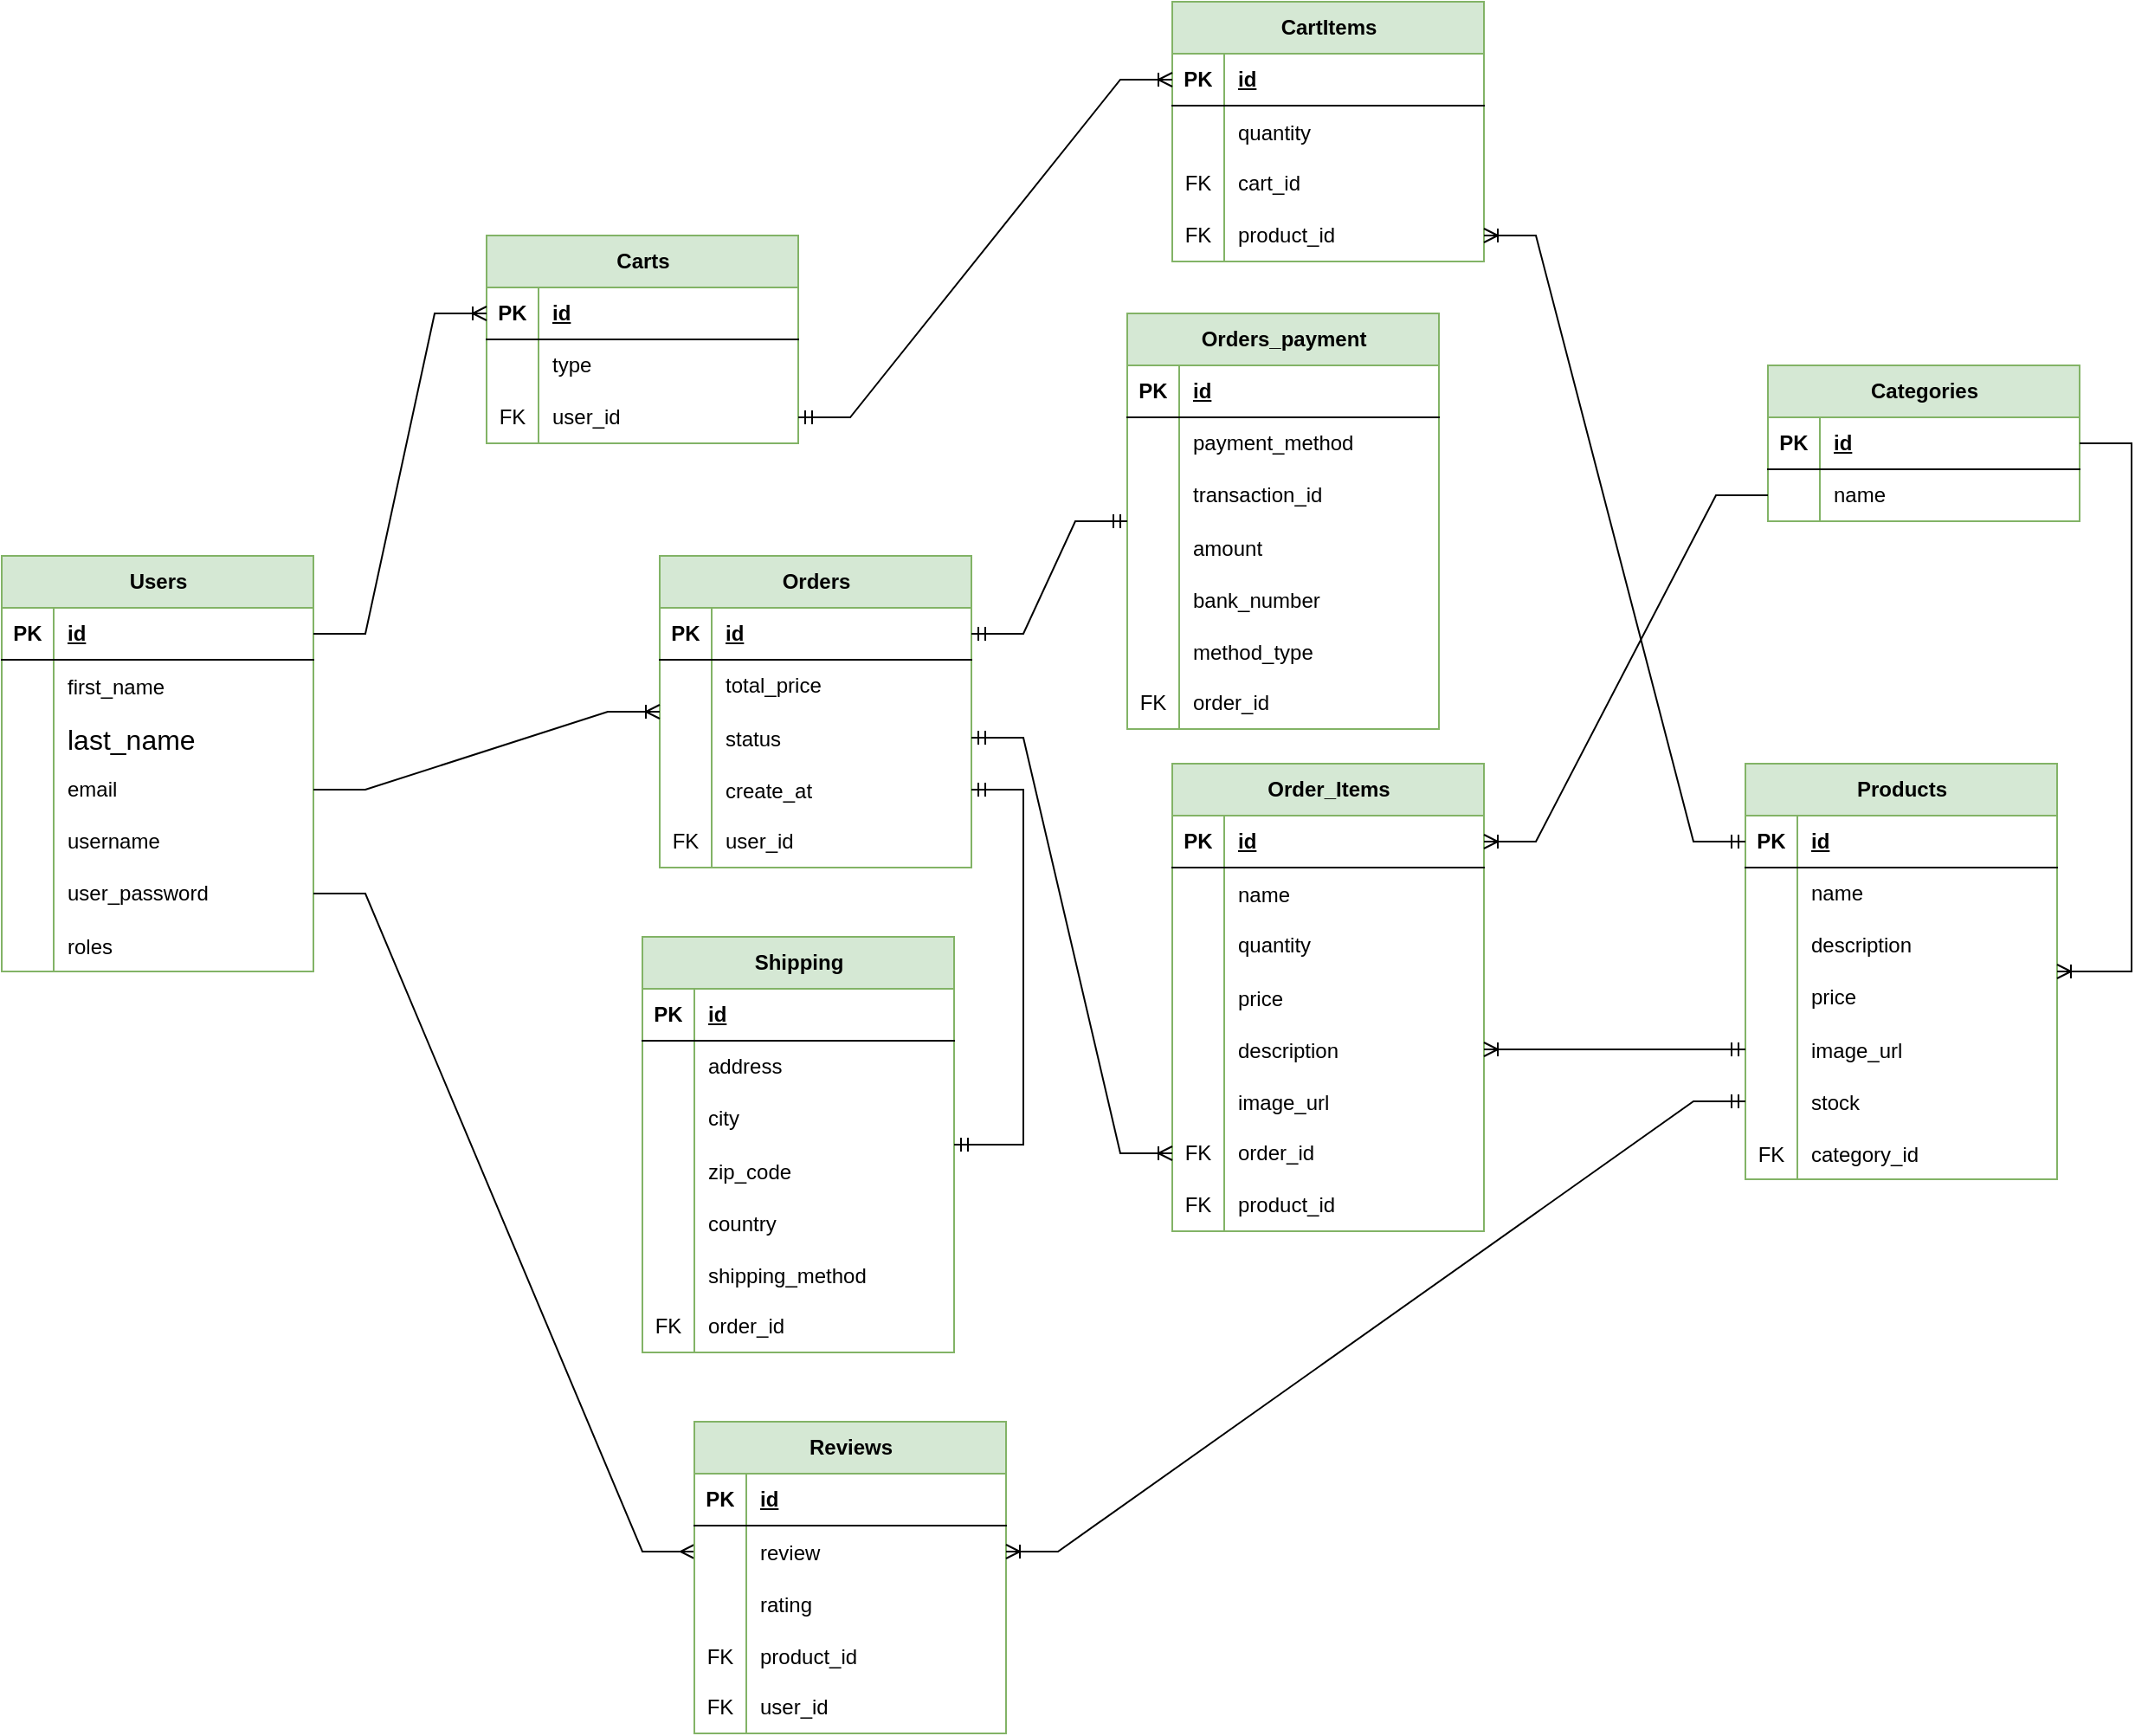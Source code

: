 <mxfile version="23.1.2" type="github">
  <diagram name="Page-1" id="bSt4Ij6jlwcrARdSVoix">
    <mxGraphModel dx="1592" dy="1167" grid="1" gridSize="10" guides="1" tooltips="1" connect="1" arrows="1" fold="1" page="1" pageScale="1" pageWidth="827" pageHeight="1169" math="0" shadow="0">
      <root>
        <mxCell id="0" />
        <mxCell id="1" parent="0" />
        <mxCell id="Y-3s-ctLvNWCPshkfoD3-18" value="Users" style="shape=table;startSize=30;container=1;collapsible=1;childLayout=tableLayout;fixedRows=1;rowLines=0;fontStyle=1;align=center;resizeLast=1;html=1;fillColor=#d5e8d4;strokeColor=#82b366;" parent="1" vertex="1">
          <mxGeometry x="40" y="405" width="180" height="240" as="geometry" />
        </mxCell>
        <mxCell id="Y-3s-ctLvNWCPshkfoD3-19" value="" style="shape=tableRow;horizontal=0;startSize=0;swimlaneHead=0;swimlaneBody=0;fillColor=none;collapsible=0;dropTarget=0;points=[[0,0.5],[1,0.5]];portConstraint=eastwest;top=0;left=0;right=0;bottom=1;" parent="Y-3s-ctLvNWCPshkfoD3-18" vertex="1">
          <mxGeometry y="30" width="180" height="30" as="geometry" />
        </mxCell>
        <mxCell id="Y-3s-ctLvNWCPshkfoD3-20" value="PK" style="shape=partialRectangle;connectable=0;fillColor=none;top=0;left=0;bottom=0;right=0;fontStyle=1;overflow=hidden;whiteSpace=wrap;html=1;" parent="Y-3s-ctLvNWCPshkfoD3-19" vertex="1">
          <mxGeometry width="30" height="30" as="geometry">
            <mxRectangle width="30" height="30" as="alternateBounds" />
          </mxGeometry>
        </mxCell>
        <mxCell id="Y-3s-ctLvNWCPshkfoD3-21" value="id" style="shape=partialRectangle;connectable=0;fillColor=none;top=0;left=0;bottom=0;right=0;align=left;spacingLeft=6;fontStyle=5;overflow=hidden;whiteSpace=wrap;html=1;" parent="Y-3s-ctLvNWCPshkfoD3-19" vertex="1">
          <mxGeometry x="30" width="150" height="30" as="geometry">
            <mxRectangle width="150" height="30" as="alternateBounds" />
          </mxGeometry>
        </mxCell>
        <mxCell id="Y-3s-ctLvNWCPshkfoD3-319" value="" style="shape=tableRow;horizontal=0;startSize=0;swimlaneHead=0;swimlaneBody=0;fillColor=none;collapsible=0;dropTarget=0;points=[[0,0.5],[1,0.5]];portConstraint=eastwest;top=0;left=0;right=0;bottom=0;" parent="Y-3s-ctLvNWCPshkfoD3-18" vertex="1">
          <mxGeometry y="60" width="180" height="30" as="geometry" />
        </mxCell>
        <mxCell id="Y-3s-ctLvNWCPshkfoD3-320" value="" style="shape=partialRectangle;connectable=0;fillColor=none;top=0;left=0;bottom=0;right=0;editable=1;overflow=hidden;" parent="Y-3s-ctLvNWCPshkfoD3-319" vertex="1">
          <mxGeometry width="30" height="30" as="geometry">
            <mxRectangle width="30" height="30" as="alternateBounds" />
          </mxGeometry>
        </mxCell>
        <mxCell id="Y-3s-ctLvNWCPshkfoD3-321" value="first_name" style="shape=partialRectangle;connectable=0;fillColor=none;top=0;left=0;bottom=0;right=0;align=left;spacingLeft=6;overflow=hidden;" parent="Y-3s-ctLvNWCPshkfoD3-319" vertex="1">
          <mxGeometry x="30" width="150" height="30" as="geometry">
            <mxRectangle width="150" height="30" as="alternateBounds" />
          </mxGeometry>
        </mxCell>
        <mxCell id="yVYeVBZPKttHemi0py6g-1" value="" style="shape=tableRow;horizontal=0;startSize=0;swimlaneHead=0;swimlaneBody=0;fillColor=none;collapsible=0;dropTarget=0;points=[[0,0.5],[1,0.5]];portConstraint=eastwest;top=0;left=0;right=0;bottom=0;fontSize=16;" vertex="1" parent="Y-3s-ctLvNWCPshkfoD3-18">
          <mxGeometry y="90" width="180" height="30" as="geometry" />
        </mxCell>
        <mxCell id="yVYeVBZPKttHemi0py6g-2" value="" style="shape=partialRectangle;connectable=0;fillColor=none;top=0;left=0;bottom=0;right=0;editable=1;overflow=hidden;fontSize=16;" vertex="1" parent="yVYeVBZPKttHemi0py6g-1">
          <mxGeometry width="30" height="30" as="geometry">
            <mxRectangle width="30" height="30" as="alternateBounds" />
          </mxGeometry>
        </mxCell>
        <mxCell id="yVYeVBZPKttHemi0py6g-3" value="last_name" style="shape=partialRectangle;connectable=0;fillColor=none;top=0;left=0;bottom=0;right=0;align=left;spacingLeft=6;overflow=hidden;fontSize=16;" vertex="1" parent="yVYeVBZPKttHemi0py6g-1">
          <mxGeometry x="30" width="150" height="30" as="geometry">
            <mxRectangle width="150" height="30" as="alternateBounds" />
          </mxGeometry>
        </mxCell>
        <mxCell id="Y-3s-ctLvNWCPshkfoD3-25" value="" style="shape=tableRow;horizontal=0;startSize=0;swimlaneHead=0;swimlaneBody=0;fillColor=none;collapsible=0;dropTarget=0;points=[[0,0.5],[1,0.5]];portConstraint=eastwest;top=0;left=0;right=0;bottom=0;" parent="Y-3s-ctLvNWCPshkfoD3-18" vertex="1">
          <mxGeometry y="120" width="180" height="30" as="geometry" />
        </mxCell>
        <mxCell id="Y-3s-ctLvNWCPshkfoD3-26" value="" style="shape=partialRectangle;connectable=0;fillColor=none;top=0;left=0;bottom=0;right=0;editable=1;overflow=hidden;whiteSpace=wrap;html=1;" parent="Y-3s-ctLvNWCPshkfoD3-25" vertex="1">
          <mxGeometry width="30" height="30" as="geometry">
            <mxRectangle width="30" height="30" as="alternateBounds" />
          </mxGeometry>
        </mxCell>
        <mxCell id="Y-3s-ctLvNWCPshkfoD3-27" value="email" style="shape=partialRectangle;connectable=0;fillColor=none;top=0;left=0;bottom=0;right=0;align=left;spacingLeft=6;overflow=hidden;whiteSpace=wrap;html=1;" parent="Y-3s-ctLvNWCPshkfoD3-25" vertex="1">
          <mxGeometry x="30" width="150" height="30" as="geometry">
            <mxRectangle width="150" height="30" as="alternateBounds" />
          </mxGeometry>
        </mxCell>
        <mxCell id="Y-3s-ctLvNWCPshkfoD3-22" value="" style="shape=tableRow;horizontal=0;startSize=0;swimlaneHead=0;swimlaneBody=0;fillColor=none;collapsible=0;dropTarget=0;points=[[0,0.5],[1,0.5]];portConstraint=eastwest;top=0;left=0;right=0;bottom=0;" parent="Y-3s-ctLvNWCPshkfoD3-18" vertex="1">
          <mxGeometry y="150" width="180" height="30" as="geometry" />
        </mxCell>
        <mxCell id="Y-3s-ctLvNWCPshkfoD3-23" value="" style="shape=partialRectangle;connectable=0;fillColor=none;top=0;left=0;bottom=0;right=0;editable=1;overflow=hidden;whiteSpace=wrap;html=1;" parent="Y-3s-ctLvNWCPshkfoD3-22" vertex="1">
          <mxGeometry width="30" height="30" as="geometry">
            <mxRectangle width="30" height="30" as="alternateBounds" />
          </mxGeometry>
        </mxCell>
        <mxCell id="Y-3s-ctLvNWCPshkfoD3-24" value="username" style="shape=partialRectangle;connectable=0;fillColor=none;top=0;left=0;bottom=0;right=0;align=left;spacingLeft=6;overflow=hidden;whiteSpace=wrap;html=1;" parent="Y-3s-ctLvNWCPshkfoD3-22" vertex="1">
          <mxGeometry x="30" width="150" height="30" as="geometry">
            <mxRectangle width="150" height="30" as="alternateBounds" />
          </mxGeometry>
        </mxCell>
        <mxCell id="Y-3s-ctLvNWCPshkfoD3-28" value="" style="shape=tableRow;horizontal=0;startSize=0;swimlaneHead=0;swimlaneBody=0;fillColor=none;collapsible=0;dropTarget=0;points=[[0,0.5],[1,0.5]];portConstraint=eastwest;top=0;left=0;right=0;bottom=0;" parent="Y-3s-ctLvNWCPshkfoD3-18" vertex="1">
          <mxGeometry y="180" width="180" height="30" as="geometry" />
        </mxCell>
        <mxCell id="Y-3s-ctLvNWCPshkfoD3-29" value="" style="shape=partialRectangle;connectable=0;fillColor=none;top=0;left=0;bottom=0;right=0;editable=1;overflow=hidden;whiteSpace=wrap;html=1;" parent="Y-3s-ctLvNWCPshkfoD3-28" vertex="1">
          <mxGeometry width="30" height="30" as="geometry">
            <mxRectangle width="30" height="30" as="alternateBounds" />
          </mxGeometry>
        </mxCell>
        <mxCell id="Y-3s-ctLvNWCPshkfoD3-30" value="user_password" style="shape=partialRectangle;connectable=0;fillColor=none;top=0;left=0;bottom=0;right=0;align=left;spacingLeft=6;overflow=hidden;whiteSpace=wrap;html=1;" parent="Y-3s-ctLvNWCPshkfoD3-28" vertex="1">
          <mxGeometry x="30" width="150" height="30" as="geometry">
            <mxRectangle width="150" height="30" as="alternateBounds" />
          </mxGeometry>
        </mxCell>
        <mxCell id="Y-3s-ctLvNWCPshkfoD3-36" value="" style="shape=tableRow;horizontal=0;startSize=0;swimlaneHead=0;swimlaneBody=0;fillColor=none;collapsible=0;dropTarget=0;points=[[0,0.5],[1,0.5]];portConstraint=eastwest;top=0;left=0;right=0;bottom=0;" parent="Y-3s-ctLvNWCPshkfoD3-18" vertex="1">
          <mxGeometry y="210" width="180" height="30" as="geometry" />
        </mxCell>
        <mxCell id="Y-3s-ctLvNWCPshkfoD3-37" value="" style="shape=partialRectangle;connectable=0;fillColor=none;top=0;left=0;bottom=0;right=0;editable=1;overflow=hidden;" parent="Y-3s-ctLvNWCPshkfoD3-36" vertex="1">
          <mxGeometry width="30" height="30" as="geometry">
            <mxRectangle width="30" height="30" as="alternateBounds" />
          </mxGeometry>
        </mxCell>
        <mxCell id="Y-3s-ctLvNWCPshkfoD3-38" value="roles" style="shape=partialRectangle;connectable=0;fillColor=none;top=0;left=0;bottom=0;right=0;align=left;spacingLeft=6;overflow=hidden;" parent="Y-3s-ctLvNWCPshkfoD3-36" vertex="1">
          <mxGeometry x="30" width="150" height="30" as="geometry">
            <mxRectangle width="150" height="30" as="alternateBounds" />
          </mxGeometry>
        </mxCell>
        <mxCell id="Y-3s-ctLvNWCPshkfoD3-39" value="Products" style="shape=table;startSize=30;container=1;collapsible=1;childLayout=tableLayout;fixedRows=1;rowLines=0;fontStyle=1;align=center;resizeLast=1;html=1;fillColor=#d5e8d4;strokeColor=#82b366;" parent="1" vertex="1">
          <mxGeometry x="1047" y="525" width="180" height="240" as="geometry" />
        </mxCell>
        <mxCell id="Y-3s-ctLvNWCPshkfoD3-40" value="" style="shape=tableRow;horizontal=0;startSize=0;swimlaneHead=0;swimlaneBody=0;fillColor=none;collapsible=0;dropTarget=0;points=[[0,0.5],[1,0.5]];portConstraint=eastwest;top=0;left=0;right=0;bottom=1;" parent="Y-3s-ctLvNWCPshkfoD3-39" vertex="1">
          <mxGeometry y="30" width="180" height="30" as="geometry" />
        </mxCell>
        <mxCell id="Y-3s-ctLvNWCPshkfoD3-41" value="PK" style="shape=partialRectangle;connectable=0;fillColor=none;top=0;left=0;bottom=0;right=0;fontStyle=1;overflow=hidden;whiteSpace=wrap;html=1;" parent="Y-3s-ctLvNWCPshkfoD3-40" vertex="1">
          <mxGeometry width="30" height="30" as="geometry">
            <mxRectangle width="30" height="30" as="alternateBounds" />
          </mxGeometry>
        </mxCell>
        <mxCell id="Y-3s-ctLvNWCPshkfoD3-42" value="id" style="shape=partialRectangle;connectable=0;fillColor=none;top=0;left=0;bottom=0;right=0;align=left;spacingLeft=6;fontStyle=5;overflow=hidden;whiteSpace=wrap;html=1;" parent="Y-3s-ctLvNWCPshkfoD3-40" vertex="1">
          <mxGeometry x="30" width="150" height="30" as="geometry">
            <mxRectangle width="150" height="30" as="alternateBounds" />
          </mxGeometry>
        </mxCell>
        <mxCell id="Y-3s-ctLvNWCPshkfoD3-43" value="" style="shape=tableRow;horizontal=0;startSize=0;swimlaneHead=0;swimlaneBody=0;fillColor=none;collapsible=0;dropTarget=0;points=[[0,0.5],[1,0.5]];portConstraint=eastwest;top=0;left=0;right=0;bottom=0;" parent="Y-3s-ctLvNWCPshkfoD3-39" vertex="1">
          <mxGeometry y="60" width="180" height="30" as="geometry" />
        </mxCell>
        <mxCell id="Y-3s-ctLvNWCPshkfoD3-44" value="" style="shape=partialRectangle;connectable=0;fillColor=none;top=0;left=0;bottom=0;right=0;editable=1;overflow=hidden;whiteSpace=wrap;html=1;" parent="Y-3s-ctLvNWCPshkfoD3-43" vertex="1">
          <mxGeometry width="30" height="30" as="geometry">
            <mxRectangle width="30" height="30" as="alternateBounds" />
          </mxGeometry>
        </mxCell>
        <mxCell id="Y-3s-ctLvNWCPshkfoD3-45" value="name" style="shape=partialRectangle;connectable=0;fillColor=none;top=0;left=0;bottom=0;right=0;align=left;spacingLeft=6;overflow=hidden;whiteSpace=wrap;html=1;" parent="Y-3s-ctLvNWCPshkfoD3-43" vertex="1">
          <mxGeometry x="30" width="150" height="30" as="geometry">
            <mxRectangle width="150" height="30" as="alternateBounds" />
          </mxGeometry>
        </mxCell>
        <mxCell id="Y-3s-ctLvNWCPshkfoD3-46" value="" style="shape=tableRow;horizontal=0;startSize=0;swimlaneHead=0;swimlaneBody=0;fillColor=none;collapsible=0;dropTarget=0;points=[[0,0.5],[1,0.5]];portConstraint=eastwest;top=0;left=0;right=0;bottom=0;" parent="Y-3s-ctLvNWCPshkfoD3-39" vertex="1">
          <mxGeometry y="90" width="180" height="30" as="geometry" />
        </mxCell>
        <mxCell id="Y-3s-ctLvNWCPshkfoD3-47" value="" style="shape=partialRectangle;connectable=0;fillColor=none;top=0;left=0;bottom=0;right=0;editable=1;overflow=hidden;whiteSpace=wrap;html=1;" parent="Y-3s-ctLvNWCPshkfoD3-46" vertex="1">
          <mxGeometry width="30" height="30" as="geometry">
            <mxRectangle width="30" height="30" as="alternateBounds" />
          </mxGeometry>
        </mxCell>
        <mxCell id="Y-3s-ctLvNWCPshkfoD3-48" value="description" style="shape=partialRectangle;connectable=0;fillColor=none;top=0;left=0;bottom=0;right=0;align=left;spacingLeft=6;overflow=hidden;whiteSpace=wrap;html=1;" parent="Y-3s-ctLvNWCPshkfoD3-46" vertex="1">
          <mxGeometry x="30" width="150" height="30" as="geometry">
            <mxRectangle width="150" height="30" as="alternateBounds" />
          </mxGeometry>
        </mxCell>
        <mxCell id="Y-3s-ctLvNWCPshkfoD3-49" value="" style="shape=tableRow;horizontal=0;startSize=0;swimlaneHead=0;swimlaneBody=0;fillColor=none;collapsible=0;dropTarget=0;points=[[0,0.5],[1,0.5]];portConstraint=eastwest;top=0;left=0;right=0;bottom=0;" parent="Y-3s-ctLvNWCPshkfoD3-39" vertex="1">
          <mxGeometry y="120" width="180" height="30" as="geometry" />
        </mxCell>
        <mxCell id="Y-3s-ctLvNWCPshkfoD3-50" value="" style="shape=partialRectangle;connectable=0;fillColor=none;top=0;left=0;bottom=0;right=0;editable=1;overflow=hidden;whiteSpace=wrap;html=1;" parent="Y-3s-ctLvNWCPshkfoD3-49" vertex="1">
          <mxGeometry width="30" height="30" as="geometry">
            <mxRectangle width="30" height="30" as="alternateBounds" />
          </mxGeometry>
        </mxCell>
        <mxCell id="Y-3s-ctLvNWCPshkfoD3-51" value="price" style="shape=partialRectangle;connectable=0;fillColor=none;top=0;left=0;bottom=0;right=0;align=left;spacingLeft=6;overflow=hidden;whiteSpace=wrap;html=1;" parent="Y-3s-ctLvNWCPshkfoD3-49" vertex="1">
          <mxGeometry x="30" width="150" height="30" as="geometry">
            <mxRectangle width="150" height="30" as="alternateBounds" />
          </mxGeometry>
        </mxCell>
        <mxCell id="Y-3s-ctLvNWCPshkfoD3-55" value="" style="shape=tableRow;horizontal=0;startSize=0;swimlaneHead=0;swimlaneBody=0;fillColor=none;collapsible=0;dropTarget=0;points=[[0,0.5],[1,0.5]];portConstraint=eastwest;top=0;left=0;right=0;bottom=0;" parent="Y-3s-ctLvNWCPshkfoD3-39" vertex="1">
          <mxGeometry y="150" width="180" height="30" as="geometry" />
        </mxCell>
        <mxCell id="Y-3s-ctLvNWCPshkfoD3-56" value="" style="shape=partialRectangle;connectable=0;fillColor=none;top=0;left=0;bottom=0;right=0;editable=1;overflow=hidden;" parent="Y-3s-ctLvNWCPshkfoD3-55" vertex="1">
          <mxGeometry width="30" height="30" as="geometry">
            <mxRectangle width="30" height="30" as="alternateBounds" />
          </mxGeometry>
        </mxCell>
        <mxCell id="Y-3s-ctLvNWCPshkfoD3-57" value="image_url" style="shape=partialRectangle;connectable=0;fillColor=none;top=0;left=0;bottom=0;right=0;align=left;spacingLeft=6;overflow=hidden;" parent="Y-3s-ctLvNWCPshkfoD3-55" vertex="1">
          <mxGeometry x="30" width="150" height="30" as="geometry">
            <mxRectangle width="150" height="30" as="alternateBounds" />
          </mxGeometry>
        </mxCell>
        <mxCell id="Y-3s-ctLvNWCPshkfoD3-75" value="" style="shape=tableRow;horizontal=0;startSize=0;swimlaneHead=0;swimlaneBody=0;fillColor=none;collapsible=0;dropTarget=0;points=[[0,0.5],[1,0.5]];portConstraint=eastwest;top=0;left=0;right=0;bottom=0;" parent="Y-3s-ctLvNWCPshkfoD3-39" vertex="1">
          <mxGeometry y="180" width="180" height="30" as="geometry" />
        </mxCell>
        <mxCell id="Y-3s-ctLvNWCPshkfoD3-76" value="" style="shape=partialRectangle;connectable=0;fillColor=none;top=0;left=0;bottom=0;right=0;editable=1;overflow=hidden;" parent="Y-3s-ctLvNWCPshkfoD3-75" vertex="1">
          <mxGeometry width="30" height="30" as="geometry">
            <mxRectangle width="30" height="30" as="alternateBounds" />
          </mxGeometry>
        </mxCell>
        <mxCell id="Y-3s-ctLvNWCPshkfoD3-77" value="stock" style="shape=partialRectangle;connectable=0;fillColor=none;top=0;left=0;bottom=0;right=0;align=left;spacingLeft=6;overflow=hidden;" parent="Y-3s-ctLvNWCPshkfoD3-75" vertex="1">
          <mxGeometry x="30" width="150" height="30" as="geometry">
            <mxRectangle width="150" height="30" as="alternateBounds" />
          </mxGeometry>
        </mxCell>
        <mxCell id="Y-3s-ctLvNWCPshkfoD3-52" value="" style="shape=tableRow;horizontal=0;startSize=0;swimlaneHead=0;swimlaneBody=0;fillColor=none;collapsible=0;dropTarget=0;points=[[0,0.5],[1,0.5]];portConstraint=eastwest;top=0;left=0;right=0;bottom=0;" parent="Y-3s-ctLvNWCPshkfoD3-39" vertex="1">
          <mxGeometry y="210" width="180" height="30" as="geometry" />
        </mxCell>
        <mxCell id="Y-3s-ctLvNWCPshkfoD3-53" value="FK" style="shape=partialRectangle;connectable=0;fillColor=none;top=0;left=0;bottom=0;right=0;editable=1;overflow=hidden;" parent="Y-3s-ctLvNWCPshkfoD3-52" vertex="1">
          <mxGeometry width="30" height="30" as="geometry">
            <mxRectangle width="30" height="30" as="alternateBounds" />
          </mxGeometry>
        </mxCell>
        <mxCell id="Y-3s-ctLvNWCPshkfoD3-54" value="category_id" style="shape=partialRectangle;connectable=0;fillColor=none;top=0;left=0;bottom=0;right=0;align=left;spacingLeft=6;overflow=hidden;" parent="Y-3s-ctLvNWCPshkfoD3-52" vertex="1">
          <mxGeometry x="30" width="150" height="30" as="geometry">
            <mxRectangle width="150" height="30" as="alternateBounds" />
          </mxGeometry>
        </mxCell>
        <mxCell id="Y-3s-ctLvNWCPshkfoD3-92" value="Orders" style="shape=table;startSize=30;container=1;collapsible=1;childLayout=tableLayout;fixedRows=1;rowLines=0;fontStyle=1;align=center;resizeLast=1;html=1;fillColor=#d5e8d4;strokeColor=#82b366;" parent="1" vertex="1">
          <mxGeometry x="420" y="405" width="180" height="180" as="geometry" />
        </mxCell>
        <mxCell id="Y-3s-ctLvNWCPshkfoD3-93" value="" style="shape=tableRow;horizontal=0;startSize=0;swimlaneHead=0;swimlaneBody=0;fillColor=none;collapsible=0;dropTarget=0;points=[[0,0.5],[1,0.5]];portConstraint=eastwest;top=0;left=0;right=0;bottom=1;" parent="Y-3s-ctLvNWCPshkfoD3-92" vertex="1">
          <mxGeometry y="30" width="180" height="30" as="geometry" />
        </mxCell>
        <mxCell id="Y-3s-ctLvNWCPshkfoD3-94" value="PK" style="shape=partialRectangle;connectable=0;fillColor=none;top=0;left=0;bottom=0;right=0;fontStyle=1;overflow=hidden;whiteSpace=wrap;html=1;" parent="Y-3s-ctLvNWCPshkfoD3-93" vertex="1">
          <mxGeometry width="30" height="30" as="geometry">
            <mxRectangle width="30" height="30" as="alternateBounds" />
          </mxGeometry>
        </mxCell>
        <mxCell id="Y-3s-ctLvNWCPshkfoD3-95" value="id" style="shape=partialRectangle;connectable=0;fillColor=none;top=0;left=0;bottom=0;right=0;align=left;spacingLeft=6;fontStyle=5;overflow=hidden;whiteSpace=wrap;html=1;" parent="Y-3s-ctLvNWCPshkfoD3-93" vertex="1">
          <mxGeometry x="30" width="150" height="30" as="geometry">
            <mxRectangle width="150" height="30" as="alternateBounds" />
          </mxGeometry>
        </mxCell>
        <mxCell id="Y-3s-ctLvNWCPshkfoD3-102" value="" style="shape=tableRow;horizontal=0;startSize=0;swimlaneHead=0;swimlaneBody=0;fillColor=none;collapsible=0;dropTarget=0;points=[[0,0.5],[1,0.5]];portConstraint=eastwest;top=0;left=0;right=0;bottom=0;" parent="Y-3s-ctLvNWCPshkfoD3-92" vertex="1">
          <mxGeometry y="60" width="180" height="30" as="geometry" />
        </mxCell>
        <mxCell id="Y-3s-ctLvNWCPshkfoD3-103" value="" style="shape=partialRectangle;connectable=0;fillColor=none;top=0;left=0;bottom=0;right=0;editable=1;overflow=hidden;whiteSpace=wrap;html=1;" parent="Y-3s-ctLvNWCPshkfoD3-102" vertex="1">
          <mxGeometry width="30" height="30" as="geometry">
            <mxRectangle width="30" height="30" as="alternateBounds" />
          </mxGeometry>
        </mxCell>
        <mxCell id="Y-3s-ctLvNWCPshkfoD3-104" value="total_price" style="shape=partialRectangle;connectable=0;fillColor=none;top=0;left=0;bottom=0;right=0;align=left;spacingLeft=6;overflow=hidden;whiteSpace=wrap;html=1;" parent="Y-3s-ctLvNWCPshkfoD3-102" vertex="1">
          <mxGeometry x="30" width="150" height="30" as="geometry">
            <mxRectangle width="150" height="30" as="alternateBounds" />
          </mxGeometry>
        </mxCell>
        <mxCell id="Y-3s-ctLvNWCPshkfoD3-105" value="" style="shape=tableRow;horizontal=0;startSize=0;swimlaneHead=0;swimlaneBody=0;fillColor=none;collapsible=0;dropTarget=0;points=[[0,0.5],[1,0.5]];portConstraint=eastwest;top=0;left=0;right=0;bottom=0;" parent="Y-3s-ctLvNWCPshkfoD3-92" vertex="1">
          <mxGeometry y="90" width="180" height="30" as="geometry" />
        </mxCell>
        <mxCell id="Y-3s-ctLvNWCPshkfoD3-106" value="" style="shape=partialRectangle;connectable=0;fillColor=none;top=0;left=0;bottom=0;right=0;editable=1;overflow=hidden;" parent="Y-3s-ctLvNWCPshkfoD3-105" vertex="1">
          <mxGeometry width="30" height="30" as="geometry">
            <mxRectangle width="30" height="30" as="alternateBounds" />
          </mxGeometry>
        </mxCell>
        <mxCell id="Y-3s-ctLvNWCPshkfoD3-107" value="status" style="shape=partialRectangle;connectable=0;fillColor=none;top=0;left=0;bottom=0;right=0;align=left;spacingLeft=6;overflow=hidden;" parent="Y-3s-ctLvNWCPshkfoD3-105" vertex="1">
          <mxGeometry x="30" width="150" height="30" as="geometry">
            <mxRectangle width="150" height="30" as="alternateBounds" />
          </mxGeometry>
        </mxCell>
        <mxCell id="Y-3s-ctLvNWCPshkfoD3-108" value="" style="shape=tableRow;horizontal=0;startSize=0;swimlaneHead=0;swimlaneBody=0;fillColor=none;collapsible=0;dropTarget=0;points=[[0,0.5],[1,0.5]];portConstraint=eastwest;top=0;left=0;right=0;bottom=0;" parent="Y-3s-ctLvNWCPshkfoD3-92" vertex="1">
          <mxGeometry y="120" width="180" height="30" as="geometry" />
        </mxCell>
        <mxCell id="Y-3s-ctLvNWCPshkfoD3-109" value="" style="shape=partialRectangle;connectable=0;fillColor=none;top=0;left=0;bottom=0;right=0;editable=1;overflow=hidden;" parent="Y-3s-ctLvNWCPshkfoD3-108" vertex="1">
          <mxGeometry width="30" height="30" as="geometry">
            <mxRectangle width="30" height="30" as="alternateBounds" />
          </mxGeometry>
        </mxCell>
        <mxCell id="Y-3s-ctLvNWCPshkfoD3-110" value="create_at" style="shape=partialRectangle;connectable=0;fillColor=none;top=0;left=0;bottom=0;right=0;align=left;spacingLeft=6;overflow=hidden;" parent="Y-3s-ctLvNWCPshkfoD3-108" vertex="1">
          <mxGeometry x="30" width="150" height="30" as="geometry">
            <mxRectangle width="150" height="30" as="alternateBounds" />
          </mxGeometry>
        </mxCell>
        <mxCell id="Y-3s-ctLvNWCPshkfoD3-96" value="" style="shape=tableRow;horizontal=0;startSize=0;swimlaneHead=0;swimlaneBody=0;fillColor=none;collapsible=0;dropTarget=0;points=[[0,0.5],[1,0.5]];portConstraint=eastwest;top=0;left=0;right=0;bottom=0;" parent="Y-3s-ctLvNWCPshkfoD3-92" vertex="1">
          <mxGeometry y="150" width="180" height="30" as="geometry" />
        </mxCell>
        <mxCell id="Y-3s-ctLvNWCPshkfoD3-97" value="FK" style="shape=partialRectangle;connectable=0;fillColor=none;top=0;left=0;bottom=0;right=0;editable=1;overflow=hidden;whiteSpace=wrap;html=1;" parent="Y-3s-ctLvNWCPshkfoD3-96" vertex="1">
          <mxGeometry width="30" height="30" as="geometry">
            <mxRectangle width="30" height="30" as="alternateBounds" />
          </mxGeometry>
        </mxCell>
        <mxCell id="Y-3s-ctLvNWCPshkfoD3-98" value="user_id" style="shape=partialRectangle;connectable=0;fillColor=none;top=0;left=0;bottom=0;right=0;align=left;spacingLeft=6;overflow=hidden;whiteSpace=wrap;html=1;" parent="Y-3s-ctLvNWCPshkfoD3-96" vertex="1">
          <mxGeometry x="30" width="150" height="30" as="geometry">
            <mxRectangle width="150" height="30" as="alternateBounds" />
          </mxGeometry>
        </mxCell>
        <mxCell id="Y-3s-ctLvNWCPshkfoD3-123" value="" style="edgeStyle=entityRelationEdgeStyle;fontSize=12;html=1;endArrow=ERoneToMany;rounded=0;" parent="1" source="Y-3s-ctLvNWCPshkfoD3-25" target="Y-3s-ctLvNWCPshkfoD3-92" edge="1">
          <mxGeometry width="100" height="100" relative="1" as="geometry">
            <mxPoint x="356" y="685" as="sourcePoint" />
            <mxPoint x="456" y="585" as="targetPoint" />
          </mxGeometry>
        </mxCell>
        <mxCell id="Y-3s-ctLvNWCPshkfoD3-125" value="Order_Items" style="shape=table;startSize=30;container=1;collapsible=1;childLayout=tableLayout;fixedRows=1;rowLines=0;fontStyle=1;align=center;resizeLast=1;html=1;fillColor=#d5e8d4;strokeColor=#82b366;" parent="1" vertex="1">
          <mxGeometry x="716" y="525" width="180" height="270" as="geometry" />
        </mxCell>
        <mxCell id="Y-3s-ctLvNWCPshkfoD3-126" value="" style="shape=tableRow;horizontal=0;startSize=0;swimlaneHead=0;swimlaneBody=0;fillColor=none;collapsible=0;dropTarget=0;points=[[0,0.5],[1,0.5]];portConstraint=eastwest;top=0;left=0;right=0;bottom=1;" parent="Y-3s-ctLvNWCPshkfoD3-125" vertex="1">
          <mxGeometry y="30" width="180" height="30" as="geometry" />
        </mxCell>
        <mxCell id="Y-3s-ctLvNWCPshkfoD3-127" value="PK" style="shape=partialRectangle;connectable=0;fillColor=none;top=0;left=0;bottom=0;right=0;fontStyle=1;overflow=hidden;whiteSpace=wrap;html=1;" parent="Y-3s-ctLvNWCPshkfoD3-126" vertex="1">
          <mxGeometry width="30" height="30" as="geometry">
            <mxRectangle width="30" height="30" as="alternateBounds" />
          </mxGeometry>
        </mxCell>
        <mxCell id="Y-3s-ctLvNWCPshkfoD3-128" value="id" style="shape=partialRectangle;connectable=0;fillColor=none;top=0;left=0;bottom=0;right=0;align=left;spacingLeft=6;fontStyle=5;overflow=hidden;whiteSpace=wrap;html=1;" parent="Y-3s-ctLvNWCPshkfoD3-126" vertex="1">
          <mxGeometry x="30" width="150" height="30" as="geometry">
            <mxRectangle width="150" height="30" as="alternateBounds" />
          </mxGeometry>
        </mxCell>
        <mxCell id="TmyzWH_8nak-kRUhg0uN-33" value="" style="shape=tableRow;horizontal=0;startSize=0;swimlaneHead=0;swimlaneBody=0;fillColor=none;collapsible=0;dropTarget=0;points=[[0,0.5],[1,0.5]];portConstraint=eastwest;top=0;left=0;right=0;bottom=0;" parent="Y-3s-ctLvNWCPshkfoD3-125" vertex="1">
          <mxGeometry y="60" width="180" height="30" as="geometry" />
        </mxCell>
        <mxCell id="TmyzWH_8nak-kRUhg0uN-34" value="" style="shape=partialRectangle;connectable=0;fillColor=none;top=0;left=0;bottom=0;right=0;editable=1;overflow=hidden;" parent="TmyzWH_8nak-kRUhg0uN-33" vertex="1">
          <mxGeometry width="30" height="30" as="geometry">
            <mxRectangle width="30" height="30" as="alternateBounds" />
          </mxGeometry>
        </mxCell>
        <mxCell id="TmyzWH_8nak-kRUhg0uN-35" value="name" style="shape=partialRectangle;connectable=0;fillColor=none;top=0;left=0;bottom=0;right=0;align=left;spacingLeft=6;overflow=hidden;" parent="TmyzWH_8nak-kRUhg0uN-33" vertex="1">
          <mxGeometry x="30" width="150" height="30" as="geometry">
            <mxRectangle width="150" height="30" as="alternateBounds" />
          </mxGeometry>
        </mxCell>
        <mxCell id="Y-3s-ctLvNWCPshkfoD3-132" value="" style="shape=tableRow;horizontal=0;startSize=0;swimlaneHead=0;swimlaneBody=0;fillColor=none;collapsible=0;dropTarget=0;points=[[0,0.5],[1,0.5]];portConstraint=eastwest;top=0;left=0;right=0;bottom=0;" parent="Y-3s-ctLvNWCPshkfoD3-125" vertex="1">
          <mxGeometry y="90" width="180" height="30" as="geometry" />
        </mxCell>
        <mxCell id="Y-3s-ctLvNWCPshkfoD3-133" value="" style="shape=partialRectangle;connectable=0;fillColor=none;top=0;left=0;bottom=0;right=0;editable=1;overflow=hidden;whiteSpace=wrap;html=1;" parent="Y-3s-ctLvNWCPshkfoD3-132" vertex="1">
          <mxGeometry width="30" height="30" as="geometry">
            <mxRectangle width="30" height="30" as="alternateBounds" />
          </mxGeometry>
        </mxCell>
        <mxCell id="Y-3s-ctLvNWCPshkfoD3-134" value="quantity" style="shape=partialRectangle;connectable=0;fillColor=none;top=0;left=0;bottom=0;right=0;align=left;spacingLeft=6;overflow=hidden;whiteSpace=wrap;html=1;" parent="Y-3s-ctLvNWCPshkfoD3-132" vertex="1">
          <mxGeometry x="30" width="150" height="30" as="geometry">
            <mxRectangle width="150" height="30" as="alternateBounds" />
          </mxGeometry>
        </mxCell>
        <mxCell id="TmyzWH_8nak-kRUhg0uN-30" value="" style="shape=tableRow;horizontal=0;startSize=0;swimlaneHead=0;swimlaneBody=0;fillColor=none;collapsible=0;dropTarget=0;points=[[0,0.5],[1,0.5]];portConstraint=eastwest;top=0;left=0;right=0;bottom=0;" parent="Y-3s-ctLvNWCPshkfoD3-125" vertex="1">
          <mxGeometry y="120" width="180" height="30" as="geometry" />
        </mxCell>
        <mxCell id="TmyzWH_8nak-kRUhg0uN-31" value="" style="shape=partialRectangle;connectable=0;fillColor=none;top=0;left=0;bottom=0;right=0;editable=1;overflow=hidden;" parent="TmyzWH_8nak-kRUhg0uN-30" vertex="1">
          <mxGeometry width="30" height="30" as="geometry">
            <mxRectangle width="30" height="30" as="alternateBounds" />
          </mxGeometry>
        </mxCell>
        <mxCell id="TmyzWH_8nak-kRUhg0uN-32" value="price" style="shape=partialRectangle;connectable=0;fillColor=none;top=0;left=0;bottom=0;right=0;align=left;spacingLeft=6;overflow=hidden;" parent="TmyzWH_8nak-kRUhg0uN-30" vertex="1">
          <mxGeometry x="30" width="150" height="30" as="geometry">
            <mxRectangle width="150" height="30" as="alternateBounds" />
          </mxGeometry>
        </mxCell>
        <mxCell id="TmyzWH_8nak-kRUhg0uN-36" value="" style="shape=tableRow;horizontal=0;startSize=0;swimlaneHead=0;swimlaneBody=0;fillColor=none;collapsible=0;dropTarget=0;points=[[0,0.5],[1,0.5]];portConstraint=eastwest;top=0;left=0;right=0;bottom=0;" parent="Y-3s-ctLvNWCPshkfoD3-125" vertex="1">
          <mxGeometry y="150" width="180" height="30" as="geometry" />
        </mxCell>
        <mxCell id="TmyzWH_8nak-kRUhg0uN-37" value="" style="shape=partialRectangle;connectable=0;fillColor=none;top=0;left=0;bottom=0;right=0;editable=1;overflow=hidden;" parent="TmyzWH_8nak-kRUhg0uN-36" vertex="1">
          <mxGeometry width="30" height="30" as="geometry">
            <mxRectangle width="30" height="30" as="alternateBounds" />
          </mxGeometry>
        </mxCell>
        <mxCell id="TmyzWH_8nak-kRUhg0uN-38" value="description" style="shape=partialRectangle;connectable=0;fillColor=none;top=0;left=0;bottom=0;right=0;align=left;spacingLeft=6;overflow=hidden;" parent="TmyzWH_8nak-kRUhg0uN-36" vertex="1">
          <mxGeometry x="30" width="150" height="30" as="geometry">
            <mxRectangle width="150" height="30" as="alternateBounds" />
          </mxGeometry>
        </mxCell>
        <mxCell id="TmyzWH_8nak-kRUhg0uN-39" value="" style="shape=tableRow;horizontal=0;startSize=0;swimlaneHead=0;swimlaneBody=0;fillColor=none;collapsible=0;dropTarget=0;points=[[0,0.5],[1,0.5]];portConstraint=eastwest;top=0;left=0;right=0;bottom=0;" parent="Y-3s-ctLvNWCPshkfoD3-125" vertex="1">
          <mxGeometry y="180" width="180" height="30" as="geometry" />
        </mxCell>
        <mxCell id="TmyzWH_8nak-kRUhg0uN-40" value="" style="shape=partialRectangle;connectable=0;fillColor=none;top=0;left=0;bottom=0;right=0;editable=1;overflow=hidden;" parent="TmyzWH_8nak-kRUhg0uN-39" vertex="1">
          <mxGeometry width="30" height="30" as="geometry">
            <mxRectangle width="30" height="30" as="alternateBounds" />
          </mxGeometry>
        </mxCell>
        <mxCell id="TmyzWH_8nak-kRUhg0uN-41" value="image_url" style="shape=partialRectangle;connectable=0;fillColor=none;top=0;left=0;bottom=0;right=0;align=left;spacingLeft=6;overflow=hidden;" parent="TmyzWH_8nak-kRUhg0uN-39" vertex="1">
          <mxGeometry x="30" width="150" height="30" as="geometry">
            <mxRectangle width="150" height="30" as="alternateBounds" />
          </mxGeometry>
        </mxCell>
        <mxCell id="Y-3s-ctLvNWCPshkfoD3-129" value="" style="shape=tableRow;horizontal=0;startSize=0;swimlaneHead=0;swimlaneBody=0;fillColor=none;collapsible=0;dropTarget=0;points=[[0,0.5],[1,0.5]];portConstraint=eastwest;top=0;left=0;right=0;bottom=0;" parent="Y-3s-ctLvNWCPshkfoD3-125" vertex="1">
          <mxGeometry y="210" width="180" height="30" as="geometry" />
        </mxCell>
        <mxCell id="Y-3s-ctLvNWCPshkfoD3-130" value="FK" style="shape=partialRectangle;connectable=0;fillColor=none;top=0;left=0;bottom=0;right=0;editable=1;overflow=hidden;whiteSpace=wrap;html=1;" parent="Y-3s-ctLvNWCPshkfoD3-129" vertex="1">
          <mxGeometry width="30" height="30" as="geometry">
            <mxRectangle width="30" height="30" as="alternateBounds" />
          </mxGeometry>
        </mxCell>
        <mxCell id="Y-3s-ctLvNWCPshkfoD3-131" value="order_id" style="shape=partialRectangle;connectable=0;fillColor=none;top=0;left=0;bottom=0;right=0;align=left;spacingLeft=6;overflow=hidden;whiteSpace=wrap;html=1;" parent="Y-3s-ctLvNWCPshkfoD3-129" vertex="1">
          <mxGeometry x="30" width="150" height="30" as="geometry">
            <mxRectangle width="150" height="30" as="alternateBounds" />
          </mxGeometry>
        </mxCell>
        <mxCell id="TmyzWH_8nak-kRUhg0uN-51" value="" style="shape=tableRow;horizontal=0;startSize=0;swimlaneHead=0;swimlaneBody=0;fillColor=none;collapsible=0;dropTarget=0;points=[[0,0.5],[1,0.5]];portConstraint=eastwest;top=0;left=0;right=0;bottom=0;" parent="Y-3s-ctLvNWCPshkfoD3-125" vertex="1">
          <mxGeometry y="240" width="180" height="30" as="geometry" />
        </mxCell>
        <mxCell id="TmyzWH_8nak-kRUhg0uN-52" value="FK" style="shape=partialRectangle;connectable=0;fillColor=none;top=0;left=0;bottom=0;right=0;fontStyle=0;overflow=hidden;whiteSpace=wrap;html=1;" parent="TmyzWH_8nak-kRUhg0uN-51" vertex="1">
          <mxGeometry width="30" height="30" as="geometry">
            <mxRectangle width="30" height="30" as="alternateBounds" />
          </mxGeometry>
        </mxCell>
        <mxCell id="TmyzWH_8nak-kRUhg0uN-53" value="product_id" style="shape=partialRectangle;connectable=0;fillColor=none;top=0;left=0;bottom=0;right=0;align=left;spacingLeft=6;fontStyle=0;overflow=hidden;whiteSpace=wrap;html=1;" parent="TmyzWH_8nak-kRUhg0uN-51" vertex="1">
          <mxGeometry x="30" width="150" height="30" as="geometry">
            <mxRectangle width="150" height="30" as="alternateBounds" />
          </mxGeometry>
        </mxCell>
        <mxCell id="Y-3s-ctLvNWCPshkfoD3-202" value="" style="edgeStyle=entityRelationEdgeStyle;fontSize=12;html=1;endArrow=ERmany;rounded=0;" parent="1" source="Y-3s-ctLvNWCPshkfoD3-28" target="Y-3s-ctLvNWCPshkfoD3-85" edge="1">
          <mxGeometry width="100" height="100" relative="1" as="geometry">
            <mxPoint x="816" y="695" as="sourcePoint" />
            <mxPoint x="460" y="1055.0" as="targetPoint" />
          </mxGeometry>
        </mxCell>
        <mxCell id="Y-3s-ctLvNWCPshkfoD3-203" value="Shipping" style="shape=table;startSize=30;container=1;collapsible=1;childLayout=tableLayout;fixedRows=1;rowLines=0;fontStyle=1;align=center;resizeLast=1;html=1;fillColor=#d5e8d4;strokeColor=#82b366;" parent="1" vertex="1">
          <mxGeometry x="410" y="625" width="180" height="240" as="geometry" />
        </mxCell>
        <mxCell id="Y-3s-ctLvNWCPshkfoD3-204" value="" style="shape=tableRow;horizontal=0;startSize=0;swimlaneHead=0;swimlaneBody=0;fillColor=none;collapsible=0;dropTarget=0;points=[[0,0.5],[1,0.5]];portConstraint=eastwest;top=0;left=0;right=0;bottom=1;" parent="Y-3s-ctLvNWCPshkfoD3-203" vertex="1">
          <mxGeometry y="30" width="180" height="30" as="geometry" />
        </mxCell>
        <mxCell id="Y-3s-ctLvNWCPshkfoD3-205" value="PK" style="shape=partialRectangle;connectable=0;fillColor=none;top=0;left=0;bottom=0;right=0;fontStyle=1;overflow=hidden;whiteSpace=wrap;html=1;" parent="Y-3s-ctLvNWCPshkfoD3-204" vertex="1">
          <mxGeometry width="30" height="30" as="geometry">
            <mxRectangle width="30" height="30" as="alternateBounds" />
          </mxGeometry>
        </mxCell>
        <mxCell id="Y-3s-ctLvNWCPshkfoD3-206" value="id" style="shape=partialRectangle;connectable=0;fillColor=none;top=0;left=0;bottom=0;right=0;align=left;spacingLeft=6;fontStyle=5;overflow=hidden;whiteSpace=wrap;html=1;" parent="Y-3s-ctLvNWCPshkfoD3-204" vertex="1">
          <mxGeometry x="30" width="150" height="30" as="geometry">
            <mxRectangle width="150" height="30" as="alternateBounds" />
          </mxGeometry>
        </mxCell>
        <mxCell id="Y-3s-ctLvNWCPshkfoD3-210" value="" style="shape=tableRow;horizontal=0;startSize=0;swimlaneHead=0;swimlaneBody=0;fillColor=none;collapsible=0;dropTarget=0;points=[[0,0.5],[1,0.5]];portConstraint=eastwest;top=0;left=0;right=0;bottom=0;" parent="Y-3s-ctLvNWCPshkfoD3-203" vertex="1">
          <mxGeometry y="60" width="180" height="30" as="geometry" />
        </mxCell>
        <mxCell id="Y-3s-ctLvNWCPshkfoD3-211" value="" style="shape=partialRectangle;connectable=0;fillColor=none;top=0;left=0;bottom=0;right=0;editable=1;overflow=hidden;whiteSpace=wrap;html=1;" parent="Y-3s-ctLvNWCPshkfoD3-210" vertex="1">
          <mxGeometry width="30" height="30" as="geometry">
            <mxRectangle width="30" height="30" as="alternateBounds" />
          </mxGeometry>
        </mxCell>
        <mxCell id="Y-3s-ctLvNWCPshkfoD3-212" value="address" style="shape=partialRectangle;connectable=0;fillColor=none;top=0;left=0;bottom=0;right=0;align=left;spacingLeft=6;overflow=hidden;whiteSpace=wrap;html=1;" parent="Y-3s-ctLvNWCPshkfoD3-210" vertex="1">
          <mxGeometry x="30" width="150" height="30" as="geometry">
            <mxRectangle width="150" height="30" as="alternateBounds" />
          </mxGeometry>
        </mxCell>
        <mxCell id="Y-3s-ctLvNWCPshkfoD3-213" value="" style="shape=tableRow;horizontal=0;startSize=0;swimlaneHead=0;swimlaneBody=0;fillColor=none;collapsible=0;dropTarget=0;points=[[0,0.5],[1,0.5]];portConstraint=eastwest;top=0;left=0;right=0;bottom=0;" parent="Y-3s-ctLvNWCPshkfoD3-203" vertex="1">
          <mxGeometry y="90" width="180" height="30" as="geometry" />
        </mxCell>
        <mxCell id="Y-3s-ctLvNWCPshkfoD3-214" value="" style="shape=partialRectangle;connectable=0;fillColor=none;top=0;left=0;bottom=0;right=0;editable=1;overflow=hidden;whiteSpace=wrap;html=1;" parent="Y-3s-ctLvNWCPshkfoD3-213" vertex="1">
          <mxGeometry width="30" height="30" as="geometry">
            <mxRectangle width="30" height="30" as="alternateBounds" />
          </mxGeometry>
        </mxCell>
        <mxCell id="Y-3s-ctLvNWCPshkfoD3-215" value="city" style="shape=partialRectangle;connectable=0;fillColor=none;top=0;left=0;bottom=0;right=0;align=left;spacingLeft=6;overflow=hidden;whiteSpace=wrap;html=1;" parent="Y-3s-ctLvNWCPshkfoD3-213" vertex="1">
          <mxGeometry x="30" width="150" height="30" as="geometry">
            <mxRectangle width="150" height="30" as="alternateBounds" />
          </mxGeometry>
        </mxCell>
        <mxCell id="Y-3s-ctLvNWCPshkfoD3-216" value="" style="shape=tableRow;horizontal=0;startSize=0;swimlaneHead=0;swimlaneBody=0;fillColor=none;collapsible=0;dropTarget=0;points=[[0,0.5],[1,0.5]];portConstraint=eastwest;top=0;left=0;right=0;bottom=0;" parent="Y-3s-ctLvNWCPshkfoD3-203" vertex="1">
          <mxGeometry y="120" width="180" height="30" as="geometry" />
        </mxCell>
        <mxCell id="Y-3s-ctLvNWCPshkfoD3-217" value="" style="shape=partialRectangle;connectable=0;fillColor=none;top=0;left=0;bottom=0;right=0;editable=1;overflow=hidden;" parent="Y-3s-ctLvNWCPshkfoD3-216" vertex="1">
          <mxGeometry width="30" height="30" as="geometry">
            <mxRectangle width="30" height="30" as="alternateBounds" />
          </mxGeometry>
        </mxCell>
        <mxCell id="Y-3s-ctLvNWCPshkfoD3-218" value="zip_code" style="shape=partialRectangle;connectable=0;fillColor=none;top=0;left=0;bottom=0;right=0;align=left;spacingLeft=6;overflow=hidden;" parent="Y-3s-ctLvNWCPshkfoD3-216" vertex="1">
          <mxGeometry x="30" width="150" height="30" as="geometry">
            <mxRectangle width="150" height="30" as="alternateBounds" />
          </mxGeometry>
        </mxCell>
        <mxCell id="Y-3s-ctLvNWCPshkfoD3-219" value="" style="shape=tableRow;horizontal=0;startSize=0;swimlaneHead=0;swimlaneBody=0;fillColor=none;collapsible=0;dropTarget=0;points=[[0,0.5],[1,0.5]];portConstraint=eastwest;top=0;left=0;right=0;bottom=0;" parent="Y-3s-ctLvNWCPshkfoD3-203" vertex="1">
          <mxGeometry y="150" width="180" height="30" as="geometry" />
        </mxCell>
        <mxCell id="Y-3s-ctLvNWCPshkfoD3-220" value="" style="shape=partialRectangle;connectable=0;fillColor=none;top=0;left=0;bottom=0;right=0;editable=1;overflow=hidden;" parent="Y-3s-ctLvNWCPshkfoD3-219" vertex="1">
          <mxGeometry width="30" height="30" as="geometry">
            <mxRectangle width="30" height="30" as="alternateBounds" />
          </mxGeometry>
        </mxCell>
        <mxCell id="Y-3s-ctLvNWCPshkfoD3-221" value="country" style="shape=partialRectangle;connectable=0;fillColor=none;top=0;left=0;bottom=0;right=0;align=left;spacingLeft=6;overflow=hidden;" parent="Y-3s-ctLvNWCPshkfoD3-219" vertex="1">
          <mxGeometry x="30" width="150" height="30" as="geometry">
            <mxRectangle width="150" height="30" as="alternateBounds" />
          </mxGeometry>
        </mxCell>
        <mxCell id="Y-3s-ctLvNWCPshkfoD3-222" value="" style="shape=tableRow;horizontal=0;startSize=0;swimlaneHead=0;swimlaneBody=0;fillColor=none;collapsible=0;dropTarget=0;points=[[0,0.5],[1,0.5]];portConstraint=eastwest;top=0;left=0;right=0;bottom=0;" parent="Y-3s-ctLvNWCPshkfoD3-203" vertex="1">
          <mxGeometry y="180" width="180" height="30" as="geometry" />
        </mxCell>
        <mxCell id="Y-3s-ctLvNWCPshkfoD3-223" value="" style="shape=partialRectangle;connectable=0;fillColor=none;top=0;left=0;bottom=0;right=0;editable=1;overflow=hidden;" parent="Y-3s-ctLvNWCPshkfoD3-222" vertex="1">
          <mxGeometry width="30" height="30" as="geometry">
            <mxRectangle width="30" height="30" as="alternateBounds" />
          </mxGeometry>
        </mxCell>
        <mxCell id="Y-3s-ctLvNWCPshkfoD3-224" value="shipping_method" style="shape=partialRectangle;connectable=0;fillColor=none;top=0;left=0;bottom=0;right=0;align=left;spacingLeft=6;overflow=hidden;" parent="Y-3s-ctLvNWCPshkfoD3-222" vertex="1">
          <mxGeometry x="30" width="150" height="30" as="geometry">
            <mxRectangle width="150" height="30" as="alternateBounds" />
          </mxGeometry>
        </mxCell>
        <mxCell id="TmyzWH_8nak-kRUhg0uN-77" value="" style="shape=tableRow;horizontal=0;startSize=0;swimlaneHead=0;swimlaneBody=0;fillColor=none;collapsible=0;dropTarget=0;points=[[0,0.5],[1,0.5]];portConstraint=eastwest;top=0;left=0;right=0;bottom=0;" parent="Y-3s-ctLvNWCPshkfoD3-203" vertex="1">
          <mxGeometry y="210" width="180" height="30" as="geometry" />
        </mxCell>
        <mxCell id="TmyzWH_8nak-kRUhg0uN-78" value="FK" style="shape=partialRectangle;connectable=0;fillColor=none;top=0;left=0;bottom=0;right=0;fontStyle=0;overflow=hidden;whiteSpace=wrap;html=1;" parent="TmyzWH_8nak-kRUhg0uN-77" vertex="1">
          <mxGeometry width="30" height="30" as="geometry">
            <mxRectangle width="30" height="30" as="alternateBounds" />
          </mxGeometry>
        </mxCell>
        <mxCell id="TmyzWH_8nak-kRUhg0uN-79" value="order_id" style="shape=partialRectangle;connectable=0;fillColor=none;top=0;left=0;bottom=0;right=0;align=left;spacingLeft=6;fontStyle=0;overflow=hidden;whiteSpace=wrap;html=1;" parent="TmyzWH_8nak-kRUhg0uN-77" vertex="1">
          <mxGeometry x="30" width="150" height="30" as="geometry">
            <mxRectangle width="150" height="30" as="alternateBounds" />
          </mxGeometry>
        </mxCell>
        <mxCell id="Y-3s-ctLvNWCPshkfoD3-234" value="" style="edgeStyle=entityRelationEdgeStyle;fontSize=12;html=1;endArrow=ERmandOne;startArrow=ERmandOne;rounded=0;" parent="1" source="Y-3s-ctLvNWCPshkfoD3-108" target="Y-3s-ctLvNWCPshkfoD3-203" edge="1">
          <mxGeometry width="100" height="100" relative="1" as="geometry">
            <mxPoint x="600" y="600" as="sourcePoint" />
            <mxPoint x="1176" y="645" as="targetPoint" />
          </mxGeometry>
        </mxCell>
        <mxCell id="Y-3s-ctLvNWCPshkfoD3-235" value="Categories" style="shape=table;startSize=30;container=1;collapsible=1;childLayout=tableLayout;fixedRows=1;rowLines=0;fontStyle=1;align=center;resizeLast=1;html=1;fillColor=#d5e8d4;strokeColor=#82b366;" parent="1" vertex="1">
          <mxGeometry x="1060" y="295" width="180" height="90" as="geometry" />
        </mxCell>
        <mxCell id="Y-3s-ctLvNWCPshkfoD3-236" value="" style="shape=tableRow;horizontal=0;startSize=0;swimlaneHead=0;swimlaneBody=0;fillColor=none;collapsible=0;dropTarget=0;points=[[0,0.5],[1,0.5]];portConstraint=eastwest;top=0;left=0;right=0;bottom=1;" parent="Y-3s-ctLvNWCPshkfoD3-235" vertex="1">
          <mxGeometry y="30" width="180" height="30" as="geometry" />
        </mxCell>
        <mxCell id="Y-3s-ctLvNWCPshkfoD3-237" value="PK" style="shape=partialRectangle;connectable=0;fillColor=none;top=0;left=0;bottom=0;right=0;fontStyle=1;overflow=hidden;whiteSpace=wrap;html=1;" parent="Y-3s-ctLvNWCPshkfoD3-236" vertex="1">
          <mxGeometry width="30" height="30" as="geometry">
            <mxRectangle width="30" height="30" as="alternateBounds" />
          </mxGeometry>
        </mxCell>
        <mxCell id="Y-3s-ctLvNWCPshkfoD3-238" value="id" style="shape=partialRectangle;connectable=0;fillColor=none;top=0;left=0;bottom=0;right=0;align=left;spacingLeft=6;fontStyle=5;overflow=hidden;whiteSpace=wrap;html=1;" parent="Y-3s-ctLvNWCPshkfoD3-236" vertex="1">
          <mxGeometry x="30" width="150" height="30" as="geometry">
            <mxRectangle width="150" height="30" as="alternateBounds" />
          </mxGeometry>
        </mxCell>
        <mxCell id="Y-3s-ctLvNWCPshkfoD3-239" value="" style="shape=tableRow;horizontal=0;startSize=0;swimlaneHead=0;swimlaneBody=0;fillColor=none;collapsible=0;dropTarget=0;points=[[0,0.5],[1,0.5]];portConstraint=eastwest;top=0;left=0;right=0;bottom=0;" parent="Y-3s-ctLvNWCPshkfoD3-235" vertex="1">
          <mxGeometry y="60" width="180" height="30" as="geometry" />
        </mxCell>
        <mxCell id="Y-3s-ctLvNWCPshkfoD3-240" value="" style="shape=partialRectangle;connectable=0;fillColor=none;top=0;left=0;bottom=0;right=0;editable=1;overflow=hidden;whiteSpace=wrap;html=1;" parent="Y-3s-ctLvNWCPshkfoD3-239" vertex="1">
          <mxGeometry width="30" height="30" as="geometry">
            <mxRectangle width="30" height="30" as="alternateBounds" />
          </mxGeometry>
        </mxCell>
        <mxCell id="Y-3s-ctLvNWCPshkfoD3-241" value="name" style="shape=partialRectangle;connectable=0;fillColor=none;top=0;left=0;bottom=0;right=0;align=left;spacingLeft=6;overflow=hidden;whiteSpace=wrap;html=1;" parent="Y-3s-ctLvNWCPshkfoD3-239" vertex="1">
          <mxGeometry x="30" width="150" height="30" as="geometry">
            <mxRectangle width="150" height="30" as="alternateBounds" />
          </mxGeometry>
        </mxCell>
        <mxCell id="Y-3s-ctLvNWCPshkfoD3-245" value="Orders_payment" style="shape=table;startSize=30;container=1;collapsible=1;childLayout=tableLayout;fixedRows=1;rowLines=0;fontStyle=1;align=center;resizeLast=1;html=1;fillColor=#d5e8d4;strokeColor=#82b366;" parent="1" vertex="1">
          <mxGeometry x="690" y="265" width="180" height="240" as="geometry" />
        </mxCell>
        <mxCell id="Y-3s-ctLvNWCPshkfoD3-246" value="" style="shape=tableRow;horizontal=0;startSize=0;swimlaneHead=0;swimlaneBody=0;fillColor=none;collapsible=0;dropTarget=0;points=[[0,0.5],[1,0.5]];portConstraint=eastwest;top=0;left=0;right=0;bottom=1;" parent="Y-3s-ctLvNWCPshkfoD3-245" vertex="1">
          <mxGeometry y="30" width="180" height="30" as="geometry" />
        </mxCell>
        <mxCell id="Y-3s-ctLvNWCPshkfoD3-247" value="PK" style="shape=partialRectangle;connectable=0;fillColor=none;top=0;left=0;bottom=0;right=0;fontStyle=1;overflow=hidden;whiteSpace=wrap;html=1;" parent="Y-3s-ctLvNWCPshkfoD3-246" vertex="1">
          <mxGeometry width="30" height="30" as="geometry">
            <mxRectangle width="30" height="30" as="alternateBounds" />
          </mxGeometry>
        </mxCell>
        <mxCell id="Y-3s-ctLvNWCPshkfoD3-248" value="id" style="shape=partialRectangle;connectable=0;fillColor=none;top=0;left=0;bottom=0;right=0;align=left;spacingLeft=6;fontStyle=5;overflow=hidden;whiteSpace=wrap;html=1;" parent="Y-3s-ctLvNWCPshkfoD3-246" vertex="1">
          <mxGeometry x="30" width="150" height="30" as="geometry">
            <mxRectangle width="150" height="30" as="alternateBounds" />
          </mxGeometry>
        </mxCell>
        <mxCell id="Y-3s-ctLvNWCPshkfoD3-252" value="" style="shape=tableRow;horizontal=0;startSize=0;swimlaneHead=0;swimlaneBody=0;fillColor=none;collapsible=0;dropTarget=0;points=[[0,0.5],[1,0.5]];portConstraint=eastwest;top=0;left=0;right=0;bottom=0;" parent="Y-3s-ctLvNWCPshkfoD3-245" vertex="1">
          <mxGeometry y="60" width="180" height="30" as="geometry" />
        </mxCell>
        <mxCell id="Y-3s-ctLvNWCPshkfoD3-253" value="" style="shape=partialRectangle;connectable=0;fillColor=none;top=0;left=0;bottom=0;right=0;editable=1;overflow=hidden;whiteSpace=wrap;html=1;" parent="Y-3s-ctLvNWCPshkfoD3-252" vertex="1">
          <mxGeometry width="30" height="30" as="geometry">
            <mxRectangle width="30" height="30" as="alternateBounds" />
          </mxGeometry>
        </mxCell>
        <mxCell id="Y-3s-ctLvNWCPshkfoD3-254" value="payment_method" style="shape=partialRectangle;connectable=0;fillColor=none;top=0;left=0;bottom=0;right=0;align=left;spacingLeft=6;overflow=hidden;whiteSpace=wrap;html=1;" parent="Y-3s-ctLvNWCPshkfoD3-252" vertex="1">
          <mxGeometry x="30" width="150" height="30" as="geometry">
            <mxRectangle width="150" height="30" as="alternateBounds" />
          </mxGeometry>
        </mxCell>
        <mxCell id="Y-3s-ctLvNWCPshkfoD3-255" value="" style="shape=tableRow;horizontal=0;startSize=0;swimlaneHead=0;swimlaneBody=0;fillColor=none;collapsible=0;dropTarget=0;points=[[0,0.5],[1,0.5]];portConstraint=eastwest;top=0;left=0;right=0;bottom=0;" parent="Y-3s-ctLvNWCPshkfoD3-245" vertex="1">
          <mxGeometry y="90" width="180" height="30" as="geometry" />
        </mxCell>
        <mxCell id="Y-3s-ctLvNWCPshkfoD3-256" value="" style="shape=partialRectangle;connectable=0;fillColor=none;top=0;left=0;bottom=0;right=0;editable=1;overflow=hidden;whiteSpace=wrap;html=1;" parent="Y-3s-ctLvNWCPshkfoD3-255" vertex="1">
          <mxGeometry width="30" height="30" as="geometry">
            <mxRectangle width="30" height="30" as="alternateBounds" />
          </mxGeometry>
        </mxCell>
        <mxCell id="Y-3s-ctLvNWCPshkfoD3-257" value="transaction_id" style="shape=partialRectangle;connectable=0;fillColor=none;top=0;left=0;bottom=0;right=0;align=left;spacingLeft=6;overflow=hidden;whiteSpace=wrap;html=1;" parent="Y-3s-ctLvNWCPshkfoD3-255" vertex="1">
          <mxGeometry x="30" width="150" height="30" as="geometry">
            <mxRectangle width="150" height="30" as="alternateBounds" />
          </mxGeometry>
        </mxCell>
        <mxCell id="Y-3s-ctLvNWCPshkfoD3-258" value="" style="shape=tableRow;horizontal=0;startSize=0;swimlaneHead=0;swimlaneBody=0;fillColor=none;collapsible=0;dropTarget=0;points=[[0,0.5],[1,0.5]];portConstraint=eastwest;top=0;left=0;right=0;bottom=0;" parent="Y-3s-ctLvNWCPshkfoD3-245" vertex="1">
          <mxGeometry y="120" width="180" height="30" as="geometry" />
        </mxCell>
        <mxCell id="Y-3s-ctLvNWCPshkfoD3-259" value="" style="shape=partialRectangle;connectable=0;fillColor=none;top=0;left=0;bottom=0;right=0;editable=1;overflow=hidden;" parent="Y-3s-ctLvNWCPshkfoD3-258" vertex="1">
          <mxGeometry width="30" height="30" as="geometry">
            <mxRectangle width="30" height="30" as="alternateBounds" />
          </mxGeometry>
        </mxCell>
        <mxCell id="Y-3s-ctLvNWCPshkfoD3-260" value="amount" style="shape=partialRectangle;connectable=0;fillColor=none;top=0;left=0;bottom=0;right=0;align=left;spacingLeft=6;overflow=hidden;" parent="Y-3s-ctLvNWCPshkfoD3-258" vertex="1">
          <mxGeometry x="30" width="150" height="30" as="geometry">
            <mxRectangle width="150" height="30" as="alternateBounds" />
          </mxGeometry>
        </mxCell>
        <mxCell id="TmyzWH_8nak-kRUhg0uN-65" value="" style="shape=tableRow;horizontal=0;startSize=0;swimlaneHead=0;swimlaneBody=0;fillColor=none;collapsible=0;dropTarget=0;points=[[0,0.5],[1,0.5]];portConstraint=eastwest;top=0;left=0;right=0;bottom=0;" parent="Y-3s-ctLvNWCPshkfoD3-245" vertex="1">
          <mxGeometry y="150" width="180" height="30" as="geometry" />
        </mxCell>
        <mxCell id="TmyzWH_8nak-kRUhg0uN-66" value="" style="shape=partialRectangle;connectable=0;fillColor=none;top=0;left=0;bottom=0;right=0;editable=1;overflow=hidden;" parent="TmyzWH_8nak-kRUhg0uN-65" vertex="1">
          <mxGeometry width="30" height="30" as="geometry">
            <mxRectangle width="30" height="30" as="alternateBounds" />
          </mxGeometry>
        </mxCell>
        <mxCell id="TmyzWH_8nak-kRUhg0uN-67" value="bank_number" style="shape=partialRectangle;connectable=0;fillColor=none;top=0;left=0;bottom=0;right=0;align=left;spacingLeft=6;overflow=hidden;" parent="TmyzWH_8nak-kRUhg0uN-65" vertex="1">
          <mxGeometry x="30" width="150" height="30" as="geometry">
            <mxRectangle width="150" height="30" as="alternateBounds" />
          </mxGeometry>
        </mxCell>
        <mxCell id="TmyzWH_8nak-kRUhg0uN-59" value="" style="shape=tableRow;horizontal=0;startSize=0;swimlaneHead=0;swimlaneBody=0;fillColor=none;collapsible=0;dropTarget=0;points=[[0,0.5],[1,0.5]];portConstraint=eastwest;top=0;left=0;right=0;bottom=0;" parent="Y-3s-ctLvNWCPshkfoD3-245" vertex="1">
          <mxGeometry y="180" width="180" height="30" as="geometry" />
        </mxCell>
        <mxCell id="TmyzWH_8nak-kRUhg0uN-60" value="" style="shape=partialRectangle;connectable=0;fillColor=none;top=0;left=0;bottom=0;right=0;editable=1;overflow=hidden;" parent="TmyzWH_8nak-kRUhg0uN-59" vertex="1">
          <mxGeometry width="30" height="30" as="geometry">
            <mxRectangle width="30" height="30" as="alternateBounds" />
          </mxGeometry>
        </mxCell>
        <mxCell id="TmyzWH_8nak-kRUhg0uN-61" value="method_type" style="shape=partialRectangle;connectable=0;fillColor=none;top=0;left=0;bottom=0;right=0;align=left;spacingLeft=6;overflow=hidden;" parent="TmyzWH_8nak-kRUhg0uN-59" vertex="1">
          <mxGeometry x="30" width="150" height="30" as="geometry">
            <mxRectangle width="150" height="30" as="alternateBounds" />
          </mxGeometry>
        </mxCell>
        <mxCell id="Y-3s-ctLvNWCPshkfoD3-249" value="" style="shape=tableRow;horizontal=0;startSize=0;swimlaneHead=0;swimlaneBody=0;fillColor=none;collapsible=0;dropTarget=0;points=[[0,0.5],[1,0.5]];portConstraint=eastwest;top=0;left=0;right=0;bottom=0;" parent="Y-3s-ctLvNWCPshkfoD3-245" vertex="1">
          <mxGeometry y="210" width="180" height="30" as="geometry" />
        </mxCell>
        <mxCell id="Y-3s-ctLvNWCPshkfoD3-250" value="FK" style="shape=partialRectangle;connectable=0;fillColor=none;top=0;left=0;bottom=0;right=0;editable=1;overflow=hidden;whiteSpace=wrap;html=1;" parent="Y-3s-ctLvNWCPshkfoD3-249" vertex="1">
          <mxGeometry width="30" height="30" as="geometry">
            <mxRectangle width="30" height="30" as="alternateBounds" />
          </mxGeometry>
        </mxCell>
        <mxCell id="Y-3s-ctLvNWCPshkfoD3-251" value="order_id" style="shape=partialRectangle;connectable=0;fillColor=none;top=0;left=0;bottom=0;right=0;align=left;spacingLeft=6;overflow=hidden;whiteSpace=wrap;html=1;" parent="Y-3s-ctLvNWCPshkfoD3-249" vertex="1">
          <mxGeometry x="30" width="150" height="30" as="geometry">
            <mxRectangle width="150" height="30" as="alternateBounds" />
          </mxGeometry>
        </mxCell>
        <mxCell id="Y-3s-ctLvNWCPshkfoD3-267" value="" style="edgeStyle=entityRelationEdgeStyle;fontSize=12;html=1;endArrow=ERoneToMany;rounded=0;" parent="1" source="Y-3s-ctLvNWCPshkfoD3-235" target="Y-3s-ctLvNWCPshkfoD3-39" edge="1">
          <mxGeometry width="100" height="100" relative="1" as="geometry">
            <mxPoint x="1126" y="555" as="sourcePoint" />
            <mxPoint x="1226" y="455" as="targetPoint" />
          </mxGeometry>
        </mxCell>
        <mxCell id="Y-3s-ctLvNWCPshkfoD3-268" value="" style="edgeStyle=entityRelationEdgeStyle;fontSize=12;html=1;endArrow=ERmandOne;startArrow=ERmandOne;rounded=0;exitX=1;exitY=0.5;exitDx=0;exitDy=0;" parent="1" source="Y-3s-ctLvNWCPshkfoD3-93" target="Y-3s-ctLvNWCPshkfoD3-245" edge="1">
          <mxGeometry width="100" height="100" relative="1" as="geometry">
            <mxPoint x="936" y="555" as="sourcePoint" />
            <mxPoint x="1036" y="455" as="targetPoint" />
          </mxGeometry>
        </mxCell>
        <mxCell id="Y-3s-ctLvNWCPshkfoD3-341" value="CartItems" style="shape=table;startSize=30;container=1;collapsible=1;childLayout=tableLayout;fixedRows=1;rowLines=0;fontStyle=1;align=center;resizeLast=1;html=1;fillColor=#d5e8d4;strokeColor=#82b366;" parent="1" vertex="1">
          <mxGeometry x="716" y="85" width="180" height="150" as="geometry" />
        </mxCell>
        <mxCell id="Y-3s-ctLvNWCPshkfoD3-342" value="" style="shape=tableRow;horizontal=0;startSize=0;swimlaneHead=0;swimlaneBody=0;fillColor=none;collapsible=0;dropTarget=0;points=[[0,0.5],[1,0.5]];portConstraint=eastwest;top=0;left=0;right=0;bottom=1;" parent="Y-3s-ctLvNWCPshkfoD3-341" vertex="1">
          <mxGeometry y="30" width="180" height="30" as="geometry" />
        </mxCell>
        <mxCell id="Y-3s-ctLvNWCPshkfoD3-343" value="PK" style="shape=partialRectangle;connectable=0;fillColor=none;top=0;left=0;bottom=0;right=0;fontStyle=1;overflow=hidden;whiteSpace=wrap;html=1;" parent="Y-3s-ctLvNWCPshkfoD3-342" vertex="1">
          <mxGeometry width="30" height="30" as="geometry">
            <mxRectangle width="30" height="30" as="alternateBounds" />
          </mxGeometry>
        </mxCell>
        <mxCell id="Y-3s-ctLvNWCPshkfoD3-344" value="id" style="shape=partialRectangle;connectable=0;fillColor=none;top=0;left=0;bottom=0;right=0;align=left;spacingLeft=6;fontStyle=5;overflow=hidden;whiteSpace=wrap;html=1;" parent="Y-3s-ctLvNWCPshkfoD3-342" vertex="1">
          <mxGeometry x="30" width="150" height="30" as="geometry">
            <mxRectangle width="150" height="30" as="alternateBounds" />
          </mxGeometry>
        </mxCell>
        <mxCell id="Y-3s-ctLvNWCPshkfoD3-351" value="" style="shape=tableRow;horizontal=0;startSize=0;swimlaneHead=0;swimlaneBody=0;fillColor=none;collapsible=0;dropTarget=0;points=[[0,0.5],[1,0.5]];portConstraint=eastwest;top=0;left=0;right=0;bottom=0;" parent="Y-3s-ctLvNWCPshkfoD3-341" vertex="1">
          <mxGeometry y="60" width="180" height="30" as="geometry" />
        </mxCell>
        <mxCell id="Y-3s-ctLvNWCPshkfoD3-352" value="" style="shape=partialRectangle;connectable=0;fillColor=none;top=0;left=0;bottom=0;right=0;editable=1;overflow=hidden;" parent="Y-3s-ctLvNWCPshkfoD3-351" vertex="1">
          <mxGeometry width="30" height="30" as="geometry">
            <mxRectangle width="30" height="30" as="alternateBounds" />
          </mxGeometry>
        </mxCell>
        <mxCell id="Y-3s-ctLvNWCPshkfoD3-353" value="quantity" style="shape=partialRectangle;connectable=0;fillColor=none;top=0;left=0;bottom=0;right=0;align=left;spacingLeft=6;overflow=hidden;" parent="Y-3s-ctLvNWCPshkfoD3-351" vertex="1">
          <mxGeometry x="30" width="150" height="30" as="geometry">
            <mxRectangle width="150" height="30" as="alternateBounds" />
          </mxGeometry>
        </mxCell>
        <mxCell id="Y-3s-ctLvNWCPshkfoD3-345" value="" style="shape=tableRow;horizontal=0;startSize=0;swimlaneHead=0;swimlaneBody=0;fillColor=none;collapsible=0;dropTarget=0;points=[[0,0.5],[1,0.5]];portConstraint=eastwest;top=0;left=0;right=0;bottom=0;" parent="Y-3s-ctLvNWCPshkfoD3-341" vertex="1">
          <mxGeometry y="90" width="180" height="30" as="geometry" />
        </mxCell>
        <mxCell id="Y-3s-ctLvNWCPshkfoD3-346" value="FK" style="shape=partialRectangle;connectable=0;fillColor=none;top=0;left=0;bottom=0;right=0;editable=1;overflow=hidden;whiteSpace=wrap;html=1;" parent="Y-3s-ctLvNWCPshkfoD3-345" vertex="1">
          <mxGeometry width="30" height="30" as="geometry">
            <mxRectangle width="30" height="30" as="alternateBounds" />
          </mxGeometry>
        </mxCell>
        <mxCell id="Y-3s-ctLvNWCPshkfoD3-347" value="cart_id" style="shape=partialRectangle;connectable=0;fillColor=none;top=0;left=0;bottom=0;right=0;align=left;spacingLeft=6;overflow=hidden;whiteSpace=wrap;html=1;" parent="Y-3s-ctLvNWCPshkfoD3-345" vertex="1">
          <mxGeometry x="30" width="150" height="30" as="geometry">
            <mxRectangle width="150" height="30" as="alternateBounds" />
          </mxGeometry>
        </mxCell>
        <mxCell id="Y-3s-ctLvNWCPshkfoD3-348" value="" style="shape=tableRow;horizontal=0;startSize=0;swimlaneHead=0;swimlaneBody=0;fillColor=none;collapsible=0;dropTarget=0;points=[[0,0.5],[1,0.5]];portConstraint=eastwest;top=0;left=0;right=0;bottom=0;" parent="Y-3s-ctLvNWCPshkfoD3-341" vertex="1">
          <mxGeometry y="120" width="180" height="30" as="geometry" />
        </mxCell>
        <mxCell id="Y-3s-ctLvNWCPshkfoD3-349" value="FK" style="shape=partialRectangle;connectable=0;fillColor=none;top=0;left=0;bottom=0;right=0;editable=1;overflow=hidden;whiteSpace=wrap;html=1;" parent="Y-3s-ctLvNWCPshkfoD3-348" vertex="1">
          <mxGeometry width="30" height="30" as="geometry">
            <mxRectangle width="30" height="30" as="alternateBounds" />
          </mxGeometry>
        </mxCell>
        <mxCell id="Y-3s-ctLvNWCPshkfoD3-350" value="product_id" style="shape=partialRectangle;connectable=0;fillColor=none;top=0;left=0;bottom=0;right=0;align=left;spacingLeft=6;overflow=hidden;whiteSpace=wrap;html=1;" parent="Y-3s-ctLvNWCPshkfoD3-348" vertex="1">
          <mxGeometry x="30" width="150" height="30" as="geometry">
            <mxRectangle width="150" height="30" as="alternateBounds" />
          </mxGeometry>
        </mxCell>
        <mxCell id="TmyzWH_8nak-kRUhg0uN-8" value="" style="edgeStyle=entityRelationEdgeStyle;fontSize=12;html=1;endArrow=ERoneToMany;startArrow=ERmandOne;rounded=0;" parent="1" source="Y-3s-ctLvNWCPshkfoD3-40" target="Y-3s-ctLvNWCPshkfoD3-348" edge="1">
          <mxGeometry width="100" height="100" relative="1" as="geometry">
            <mxPoint x="1030" y="465" as="sourcePoint" />
            <mxPoint x="1130" y="365" as="targetPoint" />
          </mxGeometry>
        </mxCell>
        <mxCell id="TmyzWH_8nak-kRUhg0uN-16" value="Carts" style="shape=table;startSize=30;container=1;collapsible=1;childLayout=tableLayout;fixedRows=1;rowLines=0;fontStyle=1;align=center;resizeLast=1;html=1;fillColor=#d5e8d4;strokeColor=#82b366;" parent="1" vertex="1">
          <mxGeometry x="320" y="220" width="180" height="120" as="geometry" />
        </mxCell>
        <mxCell id="TmyzWH_8nak-kRUhg0uN-17" value="" style="shape=tableRow;horizontal=0;startSize=0;swimlaneHead=0;swimlaneBody=0;fillColor=none;collapsible=0;dropTarget=0;points=[[0,0.5],[1,0.5]];portConstraint=eastwest;top=0;left=0;right=0;bottom=1;" parent="TmyzWH_8nak-kRUhg0uN-16" vertex="1">
          <mxGeometry y="30" width="180" height="30" as="geometry" />
        </mxCell>
        <mxCell id="TmyzWH_8nak-kRUhg0uN-18" value="PK" style="shape=partialRectangle;connectable=0;fillColor=none;top=0;left=0;bottom=0;right=0;fontStyle=1;overflow=hidden;whiteSpace=wrap;html=1;" parent="TmyzWH_8nak-kRUhg0uN-17" vertex="1">
          <mxGeometry width="30" height="30" as="geometry">
            <mxRectangle width="30" height="30" as="alternateBounds" />
          </mxGeometry>
        </mxCell>
        <mxCell id="TmyzWH_8nak-kRUhg0uN-19" value="id" style="shape=partialRectangle;connectable=0;fillColor=none;top=0;left=0;bottom=0;right=0;align=left;spacingLeft=6;fontStyle=5;overflow=hidden;whiteSpace=wrap;html=1;" parent="TmyzWH_8nak-kRUhg0uN-17" vertex="1">
          <mxGeometry x="30" width="150" height="30" as="geometry">
            <mxRectangle width="150" height="30" as="alternateBounds" />
          </mxGeometry>
        </mxCell>
        <mxCell id="TmyzWH_8nak-kRUhg0uN-23" value="" style="shape=tableRow;horizontal=0;startSize=0;swimlaneHead=0;swimlaneBody=0;fillColor=none;collapsible=0;dropTarget=0;points=[[0,0.5],[1,0.5]];portConstraint=eastwest;top=0;left=0;right=0;bottom=0;" parent="TmyzWH_8nak-kRUhg0uN-16" vertex="1">
          <mxGeometry y="60" width="180" height="30" as="geometry" />
        </mxCell>
        <mxCell id="TmyzWH_8nak-kRUhg0uN-24" value="" style="shape=partialRectangle;connectable=0;fillColor=none;top=0;left=0;bottom=0;right=0;editable=1;overflow=hidden;whiteSpace=wrap;html=1;" parent="TmyzWH_8nak-kRUhg0uN-23" vertex="1">
          <mxGeometry width="30" height="30" as="geometry">
            <mxRectangle width="30" height="30" as="alternateBounds" />
          </mxGeometry>
        </mxCell>
        <mxCell id="TmyzWH_8nak-kRUhg0uN-25" value="type" style="shape=partialRectangle;connectable=0;fillColor=none;top=0;left=0;bottom=0;right=0;align=left;spacingLeft=6;overflow=hidden;whiteSpace=wrap;html=1;" parent="TmyzWH_8nak-kRUhg0uN-23" vertex="1">
          <mxGeometry x="30" width="150" height="30" as="geometry">
            <mxRectangle width="150" height="30" as="alternateBounds" />
          </mxGeometry>
        </mxCell>
        <mxCell id="TmyzWH_8nak-kRUhg0uN-20" value="" style="shape=tableRow;horizontal=0;startSize=0;swimlaneHead=0;swimlaneBody=0;fillColor=none;collapsible=0;dropTarget=0;points=[[0,0.5],[1,0.5]];portConstraint=eastwest;top=0;left=0;right=0;bottom=0;" parent="TmyzWH_8nak-kRUhg0uN-16" vertex="1">
          <mxGeometry y="90" width="180" height="30" as="geometry" />
        </mxCell>
        <mxCell id="TmyzWH_8nak-kRUhg0uN-21" value="FK" style="shape=partialRectangle;connectable=0;fillColor=none;top=0;left=0;bottom=0;right=0;editable=1;overflow=hidden;whiteSpace=wrap;html=1;" parent="TmyzWH_8nak-kRUhg0uN-20" vertex="1">
          <mxGeometry width="30" height="30" as="geometry">
            <mxRectangle width="30" height="30" as="alternateBounds" />
          </mxGeometry>
        </mxCell>
        <mxCell id="TmyzWH_8nak-kRUhg0uN-22" value="user_id" style="shape=partialRectangle;connectable=0;fillColor=none;top=0;left=0;bottom=0;right=0;align=left;spacingLeft=6;overflow=hidden;whiteSpace=wrap;html=1;" parent="TmyzWH_8nak-kRUhg0uN-20" vertex="1">
          <mxGeometry x="30" width="150" height="30" as="geometry">
            <mxRectangle width="150" height="30" as="alternateBounds" />
          </mxGeometry>
        </mxCell>
        <mxCell id="TmyzWH_8nak-kRUhg0uN-26" value="" style="edgeStyle=entityRelationEdgeStyle;fontSize=12;html=1;endArrow=ERoneToMany;rounded=0;" parent="1" source="Y-3s-ctLvNWCPshkfoD3-19" target="TmyzWH_8nak-kRUhg0uN-17" edge="1">
          <mxGeometry width="100" height="100" relative="1" as="geometry">
            <mxPoint x="-120" y="525" as="sourcePoint" />
            <mxPoint x="378" y="63" as="targetPoint" />
          </mxGeometry>
        </mxCell>
        <mxCell id="TmyzWH_8nak-kRUhg0uN-28" value="" style="edgeStyle=entityRelationEdgeStyle;fontSize=12;html=1;endArrow=ERoneToMany;startArrow=ERmandOne;rounded=0;" parent="1" source="TmyzWH_8nak-kRUhg0uN-20" target="Y-3s-ctLvNWCPshkfoD3-342" edge="1">
          <mxGeometry width="100" height="100" relative="1" as="geometry">
            <mxPoint x="100" y="255" as="sourcePoint" />
            <mxPoint x="200" y="155" as="targetPoint" />
          </mxGeometry>
        </mxCell>
        <mxCell id="TmyzWH_8nak-kRUhg0uN-29" value="" style="edgeStyle=entityRelationEdgeStyle;fontSize=12;html=1;endArrow=ERoneToMany;startArrow=ERmandOne;rounded=0;" parent="1" source="Y-3s-ctLvNWCPshkfoD3-105" target="Y-3s-ctLvNWCPshkfoD3-129" edge="1">
          <mxGeometry width="100" height="100" relative="1" as="geometry">
            <mxPoint x="720" y="545" as="sourcePoint" />
            <mxPoint x="820" y="445" as="targetPoint" />
          </mxGeometry>
        </mxCell>
        <mxCell id="TmyzWH_8nak-kRUhg0uN-42" value="" style="edgeStyle=entityRelationEdgeStyle;fontSize=12;html=1;endArrow=ERoneToMany;rounded=0;" parent="1" source="Y-3s-ctLvNWCPshkfoD3-239" target="Y-3s-ctLvNWCPshkfoD3-126" edge="1">
          <mxGeometry width="100" height="100" relative="1" as="geometry">
            <mxPoint x="1203" y="325" as="sourcePoint" />
            <mxPoint x="1070" y="600" as="targetPoint" />
          </mxGeometry>
        </mxCell>
        <mxCell id="TmyzWH_8nak-kRUhg0uN-43" value="Reviews" style="shape=table;startSize=30;container=1;collapsible=1;childLayout=tableLayout;fixedRows=1;rowLines=0;fontStyle=1;align=center;resizeLast=1;html=1;fillColor=#d5e8d4;strokeColor=#82b366;" parent="1" vertex="1">
          <mxGeometry x="440" y="905" width="180" height="180.0" as="geometry" />
        </mxCell>
        <mxCell id="TmyzWH_8nak-kRUhg0uN-44" value="" style="shape=tableRow;horizontal=0;startSize=0;swimlaneHead=0;swimlaneBody=0;fillColor=none;collapsible=0;dropTarget=0;points=[[0,0.5],[1,0.5]];portConstraint=eastwest;top=0;left=0;right=0;bottom=1;" parent="TmyzWH_8nak-kRUhg0uN-43" vertex="1">
          <mxGeometry y="30" width="180" height="30" as="geometry" />
        </mxCell>
        <mxCell id="TmyzWH_8nak-kRUhg0uN-45" value="PK" style="shape=partialRectangle;connectable=0;fillColor=none;top=0;left=0;bottom=0;right=0;fontStyle=1;overflow=hidden;whiteSpace=wrap;html=1;" parent="TmyzWH_8nak-kRUhg0uN-44" vertex="1">
          <mxGeometry width="30" height="30" as="geometry">
            <mxRectangle width="30" height="30" as="alternateBounds" />
          </mxGeometry>
        </mxCell>
        <mxCell id="TmyzWH_8nak-kRUhg0uN-46" value="id" style="shape=partialRectangle;connectable=0;fillColor=none;top=0;left=0;bottom=0;right=0;align=left;spacingLeft=6;fontStyle=5;overflow=hidden;whiteSpace=wrap;html=1;" parent="TmyzWH_8nak-kRUhg0uN-44" vertex="1">
          <mxGeometry x="30" width="150" height="30" as="geometry">
            <mxRectangle width="150" height="30" as="alternateBounds" />
          </mxGeometry>
        </mxCell>
        <mxCell id="Y-3s-ctLvNWCPshkfoD3-85" value="" style="shape=tableRow;horizontal=0;startSize=0;swimlaneHead=0;swimlaneBody=0;fillColor=none;collapsible=0;dropTarget=0;points=[[0,0.5],[1,0.5]];portConstraint=eastwest;top=0;left=0;right=0;bottom=0;" parent="TmyzWH_8nak-kRUhg0uN-43" vertex="1">
          <mxGeometry y="60" width="180" height="30" as="geometry" />
        </mxCell>
        <mxCell id="Y-3s-ctLvNWCPshkfoD3-86" value="" style="shape=partialRectangle;connectable=0;fillColor=none;top=0;left=0;bottom=0;right=0;editable=1;overflow=hidden;" parent="Y-3s-ctLvNWCPshkfoD3-85" vertex="1">
          <mxGeometry width="30" height="30" as="geometry">
            <mxRectangle width="30" height="30" as="alternateBounds" />
          </mxGeometry>
        </mxCell>
        <mxCell id="Y-3s-ctLvNWCPshkfoD3-87" value="review" style="shape=partialRectangle;connectable=0;fillColor=none;top=0;left=0;bottom=0;right=0;align=left;spacingLeft=6;overflow=hidden;" parent="Y-3s-ctLvNWCPshkfoD3-85" vertex="1">
          <mxGeometry x="30" width="150" height="30" as="geometry">
            <mxRectangle width="150" height="30" as="alternateBounds" />
          </mxGeometry>
        </mxCell>
        <mxCell id="Y-3s-ctLvNWCPshkfoD3-82" value="" style="shape=tableRow;horizontal=0;startSize=0;swimlaneHead=0;swimlaneBody=0;fillColor=none;collapsible=0;dropTarget=0;points=[[0,0.5],[1,0.5]];portConstraint=eastwest;top=0;left=0;right=0;bottom=0;" parent="TmyzWH_8nak-kRUhg0uN-43" vertex="1">
          <mxGeometry y="90" width="180" height="30" as="geometry" />
        </mxCell>
        <mxCell id="Y-3s-ctLvNWCPshkfoD3-83" value="" style="shape=partialRectangle;connectable=0;fillColor=none;top=0;left=0;bottom=0;right=0;editable=1;overflow=hidden;" parent="Y-3s-ctLvNWCPshkfoD3-82" vertex="1">
          <mxGeometry width="30" height="30" as="geometry">
            <mxRectangle width="30" height="30" as="alternateBounds" />
          </mxGeometry>
        </mxCell>
        <mxCell id="Y-3s-ctLvNWCPshkfoD3-84" value="rating" style="shape=partialRectangle;connectable=0;fillColor=none;top=0;left=0;bottom=0;right=0;align=left;spacingLeft=6;overflow=hidden;" parent="Y-3s-ctLvNWCPshkfoD3-82" vertex="1">
          <mxGeometry x="30" width="150" height="30" as="geometry">
            <mxRectangle width="150" height="30" as="alternateBounds" />
          </mxGeometry>
        </mxCell>
        <mxCell id="TmyzWH_8nak-kRUhg0uN-55" value="" style="shape=tableRow;horizontal=0;startSize=0;swimlaneHead=0;swimlaneBody=0;fillColor=none;collapsible=0;dropTarget=0;points=[[0,0.5],[1,0.5]];portConstraint=eastwest;top=0;left=0;right=0;bottom=0;" parent="TmyzWH_8nak-kRUhg0uN-43" vertex="1">
          <mxGeometry y="120" width="180" height="30" as="geometry" />
        </mxCell>
        <mxCell id="TmyzWH_8nak-kRUhg0uN-56" value="FK" style="shape=partialRectangle;connectable=0;fillColor=none;top=0;left=0;bottom=0;right=0;editable=1;overflow=hidden;" parent="TmyzWH_8nak-kRUhg0uN-55" vertex="1">
          <mxGeometry width="30" height="30" as="geometry">
            <mxRectangle width="30" height="30" as="alternateBounds" />
          </mxGeometry>
        </mxCell>
        <mxCell id="TmyzWH_8nak-kRUhg0uN-57" value="product_id" style="shape=partialRectangle;connectable=0;fillColor=none;top=0;left=0;bottom=0;right=0;align=left;spacingLeft=6;overflow=hidden;" parent="TmyzWH_8nak-kRUhg0uN-55" vertex="1">
          <mxGeometry x="30" width="150" height="30" as="geometry">
            <mxRectangle width="150" height="30" as="alternateBounds" />
          </mxGeometry>
        </mxCell>
        <mxCell id="TmyzWH_8nak-kRUhg0uN-74" value="" style="shape=tableRow;horizontal=0;startSize=0;swimlaneHead=0;swimlaneBody=0;fillColor=none;collapsible=0;dropTarget=0;points=[[0,0.5],[1,0.5]];portConstraint=eastwest;top=0;left=0;right=0;bottom=0;" parent="TmyzWH_8nak-kRUhg0uN-43" vertex="1">
          <mxGeometry y="150" width="180" height="30" as="geometry" />
        </mxCell>
        <mxCell id="TmyzWH_8nak-kRUhg0uN-75" value="FK" style="shape=partialRectangle;connectable=0;fillColor=none;top=0;left=0;bottom=0;right=0;fontStyle=0;overflow=hidden;whiteSpace=wrap;html=1;" parent="TmyzWH_8nak-kRUhg0uN-74" vertex="1">
          <mxGeometry width="30" height="30" as="geometry">
            <mxRectangle width="30" height="30" as="alternateBounds" />
          </mxGeometry>
        </mxCell>
        <mxCell id="TmyzWH_8nak-kRUhg0uN-76" value="user_id" style="shape=partialRectangle;connectable=0;fillColor=none;top=0;left=0;bottom=0;right=0;align=left;spacingLeft=6;fontStyle=0;overflow=hidden;whiteSpace=wrap;html=1;" parent="TmyzWH_8nak-kRUhg0uN-74" vertex="1">
          <mxGeometry x="30" width="150" height="30" as="geometry">
            <mxRectangle width="150" height="30" as="alternateBounds" />
          </mxGeometry>
        </mxCell>
        <mxCell id="TmyzWH_8nak-kRUhg0uN-50" value="" style="edgeStyle=entityRelationEdgeStyle;fontSize=12;html=1;endArrow=ERoneToMany;startArrow=ERmandOne;rounded=0;" parent="1" source="Y-3s-ctLvNWCPshkfoD3-55" target="TmyzWH_8nak-kRUhg0uN-36" edge="1">
          <mxGeometry width="100" height="100" relative="1" as="geometry">
            <mxPoint x="980" y="915" as="sourcePoint" />
            <mxPoint x="1080" y="815" as="targetPoint" />
          </mxGeometry>
        </mxCell>
        <mxCell id="TmyzWH_8nak-kRUhg0uN-54" value="" style="edgeStyle=entityRelationEdgeStyle;fontSize=12;html=1;endArrow=ERoneToMany;startArrow=ERmandOne;rounded=0;" parent="1" source="Y-3s-ctLvNWCPshkfoD3-75" target="Y-3s-ctLvNWCPshkfoD3-85" edge="1">
          <mxGeometry width="100" height="100" relative="1" as="geometry">
            <mxPoint x="1320" y="885" as="sourcePoint" />
            <mxPoint x="1420" y="785" as="targetPoint" />
          </mxGeometry>
        </mxCell>
      </root>
    </mxGraphModel>
  </diagram>
</mxfile>
